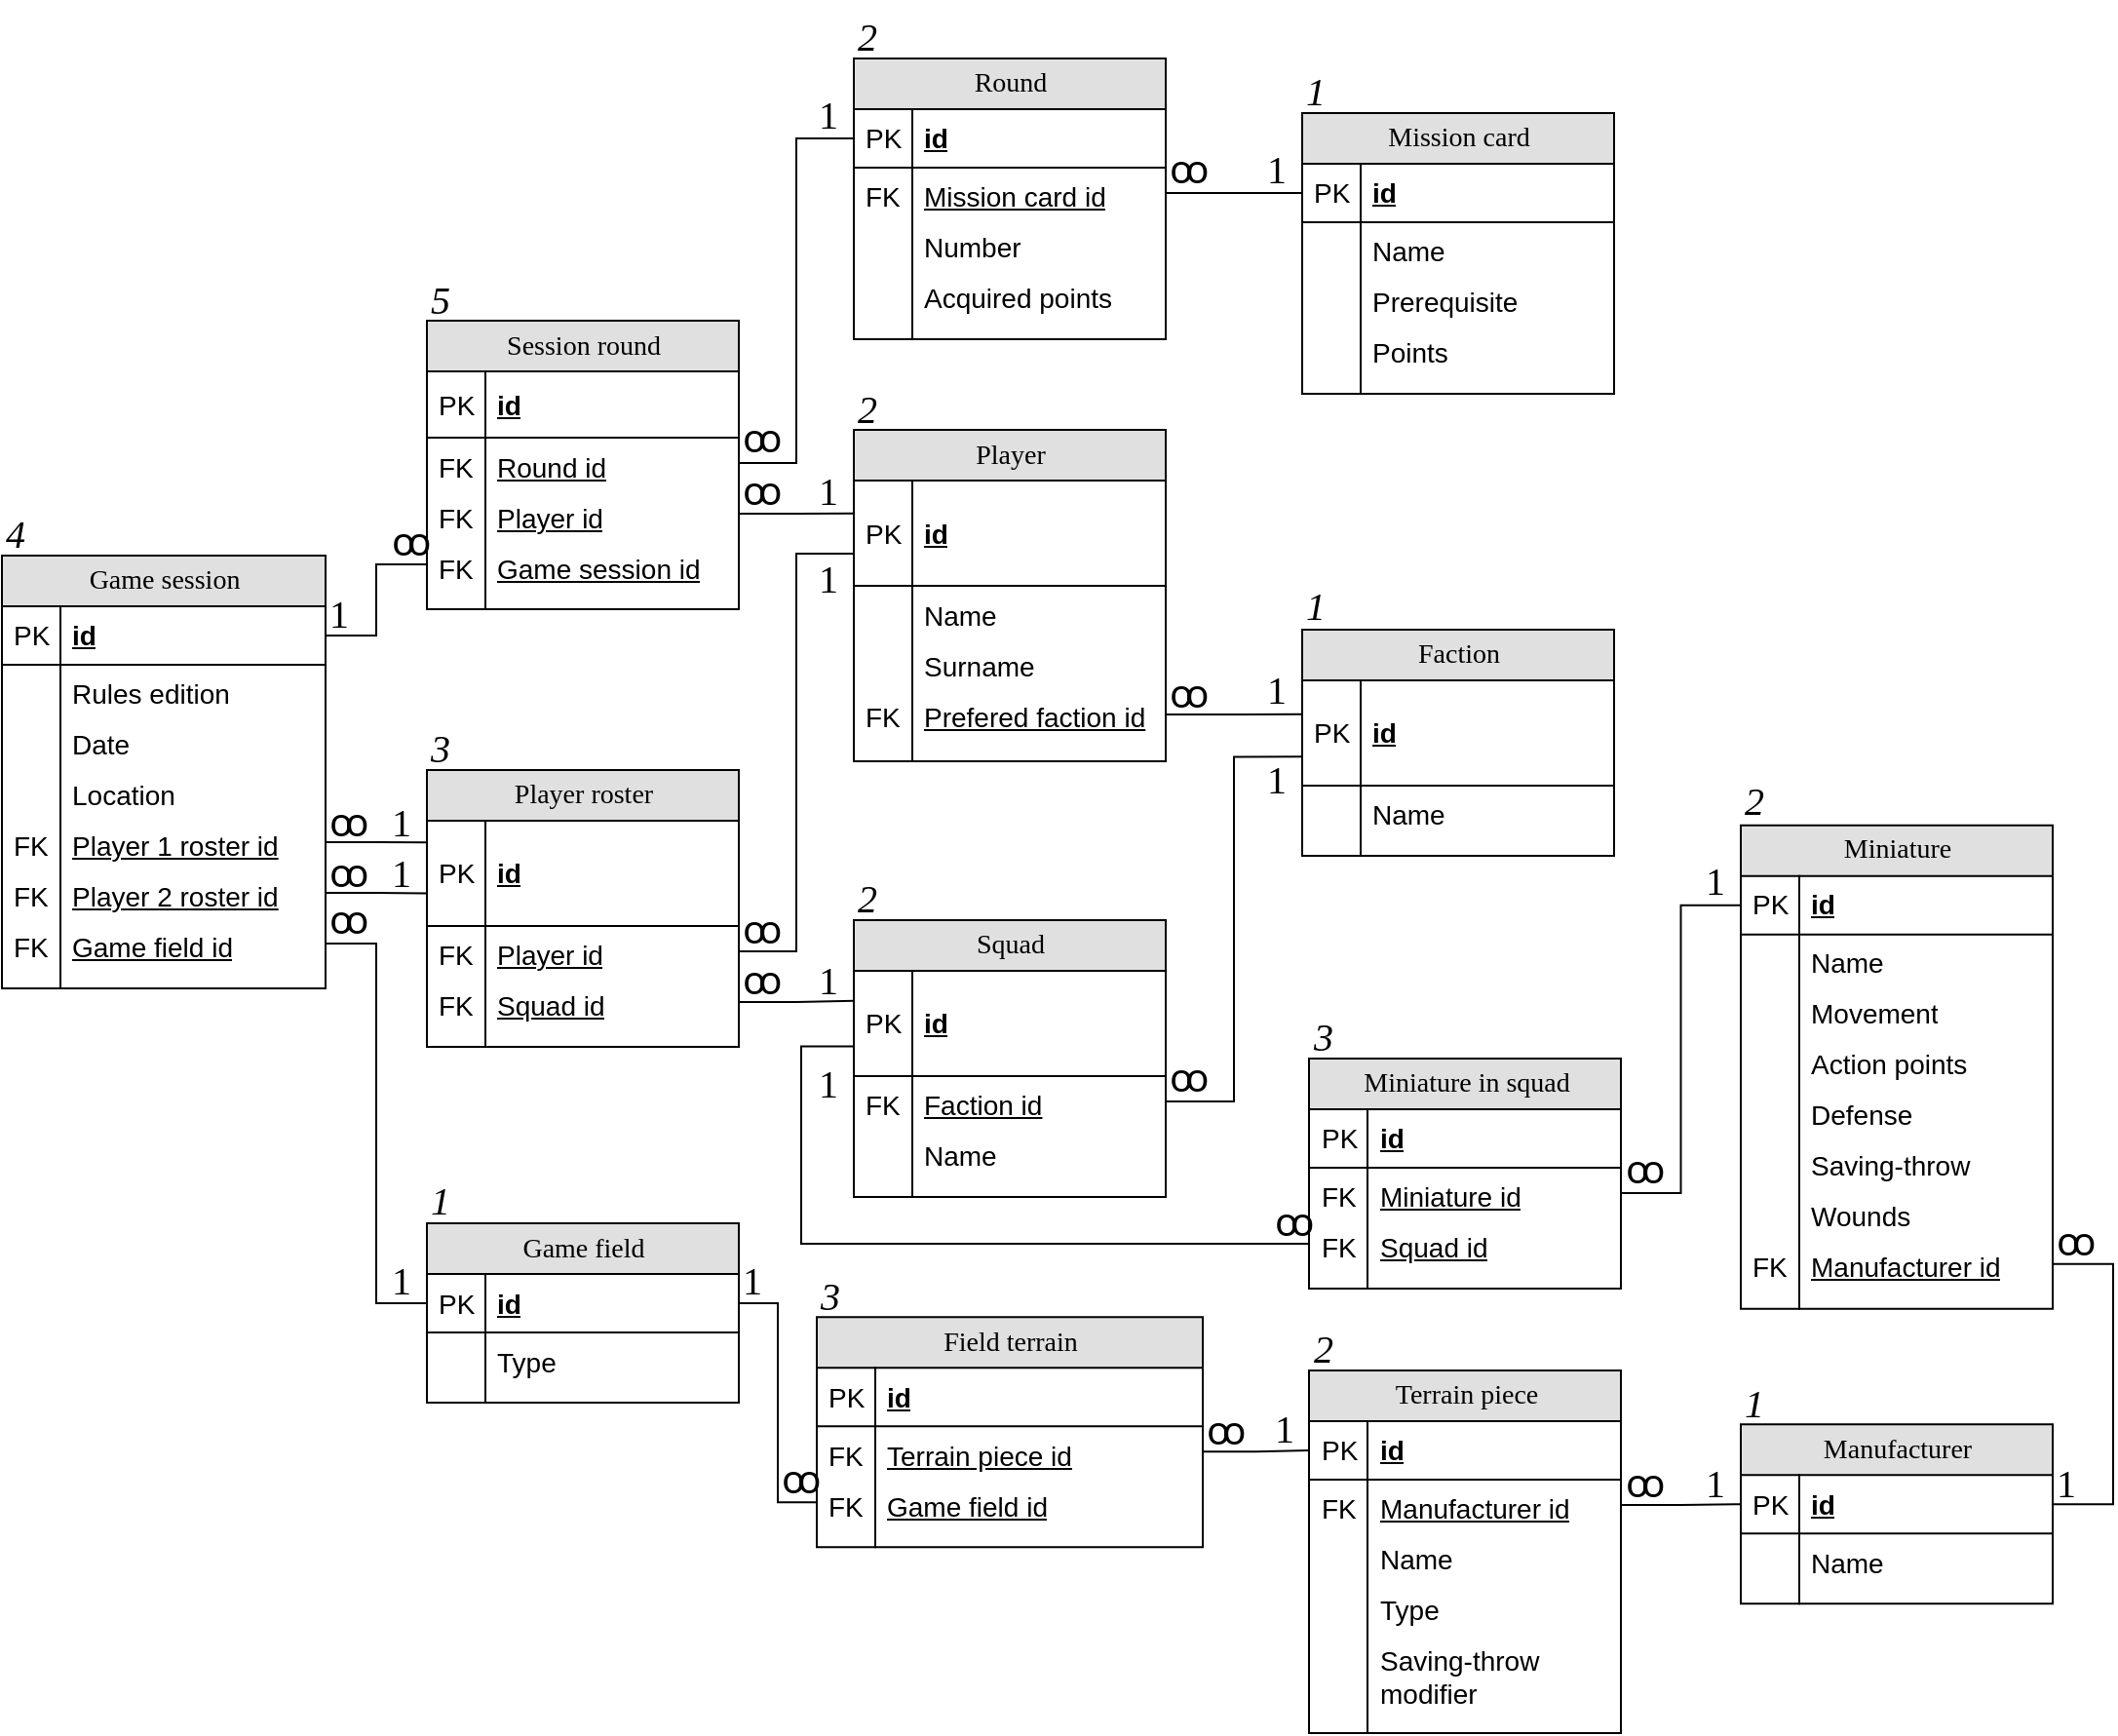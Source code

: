 <mxfile version="21.1.2" type="device">
  <diagram name="Page-1" id="e56a1550-8fbb-45ad-956c-1786394a9013">
    <mxGraphModel dx="1668" dy="-148" grid="1" gridSize="10" guides="1" tooltips="1" connect="1" arrows="1" fold="1" page="1" pageScale="1" pageWidth="1654" pageHeight="1169" background="none" math="0" shadow="0">
      <root>
        <mxCell id="0" />
        <mxCell id="1" parent="0" />
        <mxCell id="fuQdtUlrKIinCiHJQcTV-1" value="Game session" style="swimlane;html=1;fontStyle=0;childLayout=stackLayout;horizontal=1;startSize=26;fillColor=#e0e0e0;horizontalStack=0;resizeParent=1;resizeLast=0;collapsible=1;marginBottom=0;swimlaneFillColor=#ffffff;align=center;rounded=0;shadow=0;comic=0;labelBackgroundColor=none;strokeWidth=1;fontFamily=Verdana;fontSize=14;" parent="1" vertex="1">
          <mxGeometry x="287" y="1572" width="166" height="222" as="geometry" />
        </mxCell>
        <mxCell id="fuQdtUlrKIinCiHJQcTV-2" value="id" style="shape=partialRectangle;top=0;left=0;right=0;bottom=1;html=1;align=left;verticalAlign=middle;fillColor=none;spacingLeft=34;spacingRight=4;whiteSpace=wrap;overflow=hidden;rotatable=0;points=[[0,0.5],[1,0.5]];portConstraint=eastwest;dropTarget=0;fontStyle=5;fontSize=14;" parent="fuQdtUlrKIinCiHJQcTV-1" vertex="1">
          <mxGeometry y="26" width="166" height="30" as="geometry" />
        </mxCell>
        <mxCell id="fuQdtUlrKIinCiHJQcTV-3" value="PK" style="shape=partialRectangle;top=0;left=0;bottom=0;html=1;fillColor=none;align=left;verticalAlign=middle;spacingLeft=4;spacingRight=4;whiteSpace=wrap;overflow=hidden;rotatable=0;points=[];portConstraint=eastwest;part=1;fontSize=14;" parent="fuQdtUlrKIinCiHJQcTV-2" vertex="1" connectable="0">
          <mxGeometry width="30" height="30" as="geometry" />
        </mxCell>
        <mxCell id="fuQdtUlrKIinCiHJQcTV-8" value="Rules edition" style="shape=partialRectangle;top=0;left=0;right=0;bottom=0;html=1;align=left;verticalAlign=top;fillColor=none;spacingLeft=34;spacingRight=4;whiteSpace=wrap;overflow=hidden;rotatable=0;points=[[0,0.5],[1,0.5]];portConstraint=eastwest;dropTarget=0;fontSize=14;" parent="fuQdtUlrKIinCiHJQcTV-1" vertex="1">
          <mxGeometry y="56" width="166" height="26" as="geometry" />
        </mxCell>
        <mxCell id="fuQdtUlrKIinCiHJQcTV-9" value="" style="shape=partialRectangle;top=0;left=0;bottom=0;html=1;fillColor=none;align=left;verticalAlign=top;spacingLeft=4;spacingRight=4;whiteSpace=wrap;overflow=hidden;rotatable=0;points=[];portConstraint=eastwest;part=1;fontSize=14;" parent="fuQdtUlrKIinCiHJQcTV-8" vertex="1" connectable="0">
          <mxGeometry width="30" height="26" as="geometry" />
        </mxCell>
        <mxCell id="fuQdtUlrKIinCiHJQcTV-10" value="Date" style="shape=partialRectangle;top=0;left=0;right=0;bottom=0;html=1;align=left;verticalAlign=top;fillColor=none;spacingLeft=34;spacingRight=4;whiteSpace=wrap;overflow=hidden;rotatable=0;points=[[0,0.5],[1,0.5]];portConstraint=eastwest;dropTarget=0;fontSize=14;" parent="fuQdtUlrKIinCiHJQcTV-1" vertex="1">
          <mxGeometry y="82" width="166" height="26" as="geometry" />
        </mxCell>
        <mxCell id="fuQdtUlrKIinCiHJQcTV-11" value="" style="shape=partialRectangle;top=0;left=0;bottom=0;html=1;fillColor=none;align=left;verticalAlign=top;spacingLeft=4;spacingRight=4;whiteSpace=wrap;overflow=hidden;rotatable=0;points=[];portConstraint=eastwest;part=1;fontSize=14;" parent="fuQdtUlrKIinCiHJQcTV-10" vertex="1" connectable="0">
          <mxGeometry width="30" height="26" as="geometry" />
        </mxCell>
        <mxCell id="fuQdtUlrKIinCiHJQcTV-12" value="Location" style="shape=partialRectangle;top=0;left=0;right=0;bottom=0;html=1;align=left;verticalAlign=top;fillColor=none;spacingLeft=34;spacingRight=4;whiteSpace=wrap;overflow=hidden;rotatable=0;points=[[0,0.5],[1,0.5]];portConstraint=eastwest;dropTarget=0;fontSize=14;" parent="fuQdtUlrKIinCiHJQcTV-1" vertex="1">
          <mxGeometry y="108" width="166" height="26" as="geometry" />
        </mxCell>
        <mxCell id="fuQdtUlrKIinCiHJQcTV-13" value="" style="shape=partialRectangle;top=0;left=0;bottom=0;html=1;fillColor=none;align=left;verticalAlign=top;spacingLeft=4;spacingRight=4;whiteSpace=wrap;overflow=hidden;rotatable=0;points=[];portConstraint=eastwest;part=1;fontSize=14;" parent="fuQdtUlrKIinCiHJQcTV-12" vertex="1" connectable="0">
          <mxGeometry width="30" height="26" as="geometry" />
        </mxCell>
        <mxCell id="fuQdtUlrKIinCiHJQcTV-4" value="Player 1 roster id" style="shape=partialRectangle;top=0;left=0;right=0;bottom=0;html=1;align=left;verticalAlign=top;fillColor=none;spacingLeft=34;spacingRight=4;whiteSpace=wrap;overflow=hidden;rotatable=0;points=[[0,0.5],[1,0.5]];portConstraint=eastwest;dropTarget=0;fontStyle=4;fontSize=14;" parent="fuQdtUlrKIinCiHJQcTV-1" vertex="1">
          <mxGeometry y="134" width="166" height="26" as="geometry" />
        </mxCell>
        <mxCell id="fuQdtUlrKIinCiHJQcTV-5" value="FK" style="shape=partialRectangle;top=0;left=0;bottom=0;html=1;fillColor=none;align=left;verticalAlign=top;spacingLeft=4;spacingRight=4;whiteSpace=wrap;overflow=hidden;rotatable=0;points=[];portConstraint=eastwest;part=1;fontSize=14;" parent="fuQdtUlrKIinCiHJQcTV-4" vertex="1" connectable="0">
          <mxGeometry width="30" height="26" as="geometry" />
        </mxCell>
        <mxCell id="fuQdtUlrKIinCiHJQcTV-6" value="Player 2 roster id" style="shape=partialRectangle;top=0;left=0;right=0;bottom=0;html=1;align=left;verticalAlign=top;fillColor=none;spacingLeft=34;spacingRight=4;whiteSpace=wrap;overflow=hidden;rotatable=0;points=[[0,0.5],[1,0.5]];portConstraint=eastwest;dropTarget=0;fontStyle=4;fontSize=14;" parent="fuQdtUlrKIinCiHJQcTV-1" vertex="1">
          <mxGeometry y="160" width="166" height="26" as="geometry" />
        </mxCell>
        <mxCell id="fuQdtUlrKIinCiHJQcTV-7" value="FK" style="shape=partialRectangle;top=0;left=0;bottom=0;html=1;fillColor=none;align=left;verticalAlign=top;spacingLeft=4;spacingRight=4;whiteSpace=wrap;overflow=hidden;rotatable=0;points=[];portConstraint=eastwest;part=1;fontSize=14;" parent="fuQdtUlrKIinCiHJQcTV-6" vertex="1" connectable="0">
          <mxGeometry width="30" height="26" as="geometry" />
        </mxCell>
        <mxCell id="fuQdtUlrKIinCiHJQcTV-14" value="Game field id" style="shape=partialRectangle;top=0;left=0;right=0;bottom=0;html=1;align=left;verticalAlign=top;fillColor=none;spacingLeft=34;spacingRight=4;whiteSpace=wrap;overflow=hidden;rotatable=0;points=[[0,0.5],[1,0.5]];portConstraint=eastwest;dropTarget=0;fontStyle=4;fontSize=14;" parent="fuQdtUlrKIinCiHJQcTV-1" vertex="1">
          <mxGeometry y="186" width="166" height="26" as="geometry" />
        </mxCell>
        <mxCell id="fuQdtUlrKIinCiHJQcTV-15" value="FK" style="shape=partialRectangle;top=0;left=0;bottom=0;html=1;fillColor=none;align=left;verticalAlign=top;spacingLeft=4;spacingRight=4;whiteSpace=wrap;overflow=hidden;rotatable=0;points=[];portConstraint=eastwest;part=1;fontSize=14;" parent="fuQdtUlrKIinCiHJQcTV-14" vertex="1" connectable="0">
          <mxGeometry width="30" height="26" as="geometry" />
        </mxCell>
        <mxCell id="fuQdtUlrKIinCiHJQcTV-16" value="" style="shape=partialRectangle;top=0;left=0;right=0;bottom=0;html=1;align=left;verticalAlign=top;fillColor=none;spacingLeft=34;spacingRight=4;whiteSpace=wrap;overflow=hidden;rotatable=0;points=[[0,0.5],[1,0.5]];portConstraint=eastwest;dropTarget=0;fontSize=14;" parent="fuQdtUlrKIinCiHJQcTV-1" vertex="1">
          <mxGeometry y="212" width="166" height="10" as="geometry" />
        </mxCell>
        <mxCell id="fuQdtUlrKIinCiHJQcTV-17" value="" style="shape=partialRectangle;top=0;left=0;bottom=0;html=1;fillColor=none;align=left;verticalAlign=top;spacingLeft=4;spacingRight=4;whiteSpace=wrap;overflow=hidden;rotatable=0;points=[];portConstraint=eastwest;part=1;fontSize=14;" parent="fuQdtUlrKIinCiHJQcTV-16" vertex="1" connectable="0">
          <mxGeometry width="30" height="10" as="geometry" />
        </mxCell>
        <mxCell id="fuQdtUlrKIinCiHJQcTV-32" value="Player roster" style="swimlane;html=1;fontStyle=0;childLayout=stackLayout;horizontal=1;startSize=26;fillColor=#e0e0e0;horizontalStack=0;resizeParent=1;resizeLast=0;collapsible=1;marginBottom=0;swimlaneFillColor=#ffffff;align=center;rounded=0;shadow=0;comic=0;labelBackgroundColor=none;strokeWidth=1;fontFamily=Verdana;fontSize=14;" parent="1" vertex="1">
          <mxGeometry x="505" y="1682" width="160" height="142" as="geometry" />
        </mxCell>
        <mxCell id="fuQdtUlrKIinCiHJQcTV-33" value="id" style="shape=partialRectangle;top=0;left=0;right=0;bottom=1;html=1;align=left;verticalAlign=middle;fillColor=none;spacingLeft=34;spacingRight=4;whiteSpace=wrap;overflow=hidden;rotatable=0;points=[[0,0.5],[1,0.5]];portConstraint=eastwest;dropTarget=0;fontStyle=5;fontSize=14;" parent="fuQdtUlrKIinCiHJQcTV-32" vertex="1">
          <mxGeometry y="26" width="160" height="54" as="geometry" />
        </mxCell>
        <mxCell id="fuQdtUlrKIinCiHJQcTV-34" value="PK" style="shape=partialRectangle;top=0;left=0;bottom=0;html=1;fillColor=none;align=left;verticalAlign=middle;spacingLeft=4;spacingRight=4;whiteSpace=wrap;overflow=hidden;rotatable=0;points=[];portConstraint=eastwest;part=1;fontSize=14;" parent="fuQdtUlrKIinCiHJQcTV-33" vertex="1" connectable="0">
          <mxGeometry width="30" height="54" as="geometry" />
        </mxCell>
        <mxCell id="fuQdtUlrKIinCiHJQcTV-37" value="Player id" style="shape=partialRectangle;top=0;left=0;right=0;bottom=0;html=1;align=left;verticalAlign=top;fillColor=none;spacingLeft=34;spacingRight=4;whiteSpace=wrap;overflow=hidden;rotatable=0;points=[[0,0.5],[1,0.5]];portConstraint=eastwest;dropTarget=0;fontStyle=4;fontSize=14;" parent="fuQdtUlrKIinCiHJQcTV-32" vertex="1">
          <mxGeometry y="80" width="160" height="26" as="geometry" />
        </mxCell>
        <mxCell id="fuQdtUlrKIinCiHJQcTV-38" value="FK" style="shape=partialRectangle;top=0;left=0;bottom=0;html=1;fillColor=none;align=left;verticalAlign=top;spacingLeft=4;spacingRight=4;whiteSpace=wrap;overflow=hidden;rotatable=0;points=[];portConstraint=eastwest;part=1;fontSize=14;" parent="fuQdtUlrKIinCiHJQcTV-37" vertex="1" connectable="0">
          <mxGeometry width="30" height="26" as="geometry" />
        </mxCell>
        <mxCell id="fuQdtUlrKIinCiHJQcTV-39" value="Squad id" style="shape=partialRectangle;top=0;left=0;right=0;bottom=0;html=1;align=left;verticalAlign=top;fillColor=none;spacingLeft=34;spacingRight=4;whiteSpace=wrap;overflow=hidden;rotatable=0;points=[[0,0.5],[1,0.5]];portConstraint=eastwest;dropTarget=0;fontStyle=4;fontSize=14;" parent="fuQdtUlrKIinCiHJQcTV-32" vertex="1">
          <mxGeometry y="106" width="160" height="26" as="geometry" />
        </mxCell>
        <mxCell id="fuQdtUlrKIinCiHJQcTV-40" value="FK" style="shape=partialRectangle;top=0;left=0;bottom=0;html=1;fillColor=none;align=left;verticalAlign=top;spacingLeft=4;spacingRight=4;whiteSpace=wrap;overflow=hidden;rotatable=0;points=[];portConstraint=eastwest;part=1;fontSize=14;" parent="fuQdtUlrKIinCiHJQcTV-39" vertex="1" connectable="0">
          <mxGeometry width="30" height="26" as="geometry" />
        </mxCell>
        <mxCell id="fuQdtUlrKIinCiHJQcTV-41" value="" style="shape=partialRectangle;top=0;left=0;right=0;bottom=0;html=1;align=left;verticalAlign=top;fillColor=none;spacingLeft=34;spacingRight=4;whiteSpace=wrap;overflow=hidden;rotatable=0;points=[[0,0.5],[1,0.5]];portConstraint=eastwest;dropTarget=0;fontSize=14;" parent="fuQdtUlrKIinCiHJQcTV-32" vertex="1">
          <mxGeometry y="132" width="160" height="10" as="geometry" />
        </mxCell>
        <mxCell id="fuQdtUlrKIinCiHJQcTV-42" value="" style="shape=partialRectangle;top=0;left=0;bottom=0;html=1;fillColor=none;align=left;verticalAlign=top;spacingLeft=4;spacingRight=4;whiteSpace=wrap;overflow=hidden;rotatable=0;points=[];portConstraint=eastwest;part=1;fontSize=14;" parent="fuQdtUlrKIinCiHJQcTV-41" vertex="1" connectable="0">
          <mxGeometry width="30" height="10" as="geometry" />
        </mxCell>
        <mxCell id="fuQdtUlrKIinCiHJQcTV-143" value="Game field" style="swimlane;html=1;fontStyle=0;childLayout=stackLayout;horizontal=1;startSize=26;fillColor=#e0e0e0;horizontalStack=0;resizeParent=1;resizeLast=0;collapsible=1;marginBottom=0;swimlaneFillColor=#ffffff;align=center;rounded=0;shadow=0;comic=0;labelBackgroundColor=none;strokeWidth=1;fontFamily=Verdana;fontSize=14;" parent="1" vertex="1">
          <mxGeometry x="505" y="1914.5" width="160" height="92" as="geometry" />
        </mxCell>
        <mxCell id="fuQdtUlrKIinCiHJQcTV-144" value="id" style="shape=partialRectangle;top=0;left=0;right=0;bottom=1;html=1;align=left;verticalAlign=middle;fillColor=none;spacingLeft=34;spacingRight=4;whiteSpace=wrap;overflow=hidden;rotatable=0;points=[[0,0.5],[1,0.5]];portConstraint=eastwest;dropTarget=0;fontStyle=5;fontSize=14;" parent="fuQdtUlrKIinCiHJQcTV-143" vertex="1">
          <mxGeometry y="26" width="160" height="30" as="geometry" />
        </mxCell>
        <mxCell id="fuQdtUlrKIinCiHJQcTV-145" value="PK" style="shape=partialRectangle;top=0;left=0;bottom=0;html=1;fillColor=none;align=left;verticalAlign=middle;spacingLeft=4;spacingRight=4;whiteSpace=wrap;overflow=hidden;rotatable=0;points=[];portConstraint=eastwest;part=1;fontSize=14;" parent="fuQdtUlrKIinCiHJQcTV-144" vertex="1" connectable="0">
          <mxGeometry width="30" height="30" as="geometry" />
        </mxCell>
        <mxCell id="fuQdtUlrKIinCiHJQcTV-146" value="Type" style="shape=partialRectangle;top=0;left=0;right=0;bottom=0;html=1;align=left;verticalAlign=top;fillColor=none;spacingLeft=34;spacingRight=4;whiteSpace=wrap;overflow=hidden;rotatable=0;points=[[0,0.5],[1,0.5]];portConstraint=eastwest;dropTarget=0;fontStyle=0;fontSize=14;" parent="fuQdtUlrKIinCiHJQcTV-143" vertex="1">
          <mxGeometry y="56" width="160" height="26" as="geometry" />
        </mxCell>
        <mxCell id="fuQdtUlrKIinCiHJQcTV-147" value="" style="shape=partialRectangle;top=0;left=0;bottom=0;html=1;fillColor=none;align=left;verticalAlign=top;spacingLeft=4;spacingRight=4;whiteSpace=wrap;overflow=hidden;rotatable=0;points=[];portConstraint=eastwest;part=1;fontSize=14;" parent="fuQdtUlrKIinCiHJQcTV-146" vertex="1" connectable="0">
          <mxGeometry width="30" height="26" as="geometry" />
        </mxCell>
        <mxCell id="fuQdtUlrKIinCiHJQcTV-148" value="" style="shape=partialRectangle;top=0;left=0;right=0;bottom=0;html=1;align=left;verticalAlign=top;fillColor=none;spacingLeft=34;spacingRight=4;whiteSpace=wrap;overflow=hidden;rotatable=0;points=[[0,0.5],[1,0.5]];portConstraint=eastwest;dropTarget=0;fontSize=14;" parent="fuQdtUlrKIinCiHJQcTV-143" vertex="1">
          <mxGeometry y="82" width="160" height="10" as="geometry" />
        </mxCell>
        <mxCell id="fuQdtUlrKIinCiHJQcTV-149" value="" style="shape=partialRectangle;top=0;left=0;bottom=0;html=1;fillColor=none;align=left;verticalAlign=top;spacingLeft=4;spacingRight=4;whiteSpace=wrap;overflow=hidden;rotatable=0;points=[];portConstraint=eastwest;part=1;fontSize=14;" parent="fuQdtUlrKIinCiHJQcTV-148" vertex="1" connectable="0">
          <mxGeometry width="30" height="10" as="geometry" />
        </mxCell>
        <mxCell id="fuQdtUlrKIinCiHJQcTV-244" value="Player" style="swimlane;html=1;fontStyle=0;childLayout=stackLayout;horizontal=1;startSize=26;fillColor=#e0e0e0;horizontalStack=0;resizeParent=1;resizeLast=0;collapsible=1;marginBottom=0;swimlaneFillColor=#ffffff;align=center;rounded=0;shadow=0;comic=0;labelBackgroundColor=none;strokeWidth=1;fontFamily=Verdana;fontSize=14;" parent="1" vertex="1">
          <mxGeometry x="724" y="1507.5" width="160" height="170" as="geometry" />
        </mxCell>
        <mxCell id="fuQdtUlrKIinCiHJQcTV-245" value="id" style="shape=partialRectangle;top=0;left=0;right=0;bottom=1;html=1;align=left;verticalAlign=middle;fillColor=none;spacingLeft=34;spacingRight=4;whiteSpace=wrap;overflow=hidden;rotatable=0;points=[[0,0.5],[1,0.5]];portConstraint=eastwest;dropTarget=0;fontStyle=5;fontSize=14;" parent="fuQdtUlrKIinCiHJQcTV-244" vertex="1">
          <mxGeometry y="26" width="160" height="54" as="geometry" />
        </mxCell>
        <mxCell id="fuQdtUlrKIinCiHJQcTV-246" value="PK" style="shape=partialRectangle;top=0;left=0;bottom=0;html=1;fillColor=none;align=left;verticalAlign=middle;spacingLeft=4;spacingRight=4;whiteSpace=wrap;overflow=hidden;rotatable=0;points=[];portConstraint=eastwest;part=1;fontSize=14;" parent="fuQdtUlrKIinCiHJQcTV-245" vertex="1" connectable="0">
          <mxGeometry width="30" height="54" as="geometry" />
        </mxCell>
        <mxCell id="fuQdtUlrKIinCiHJQcTV-247" value="Name" style="shape=partialRectangle;top=0;left=0;right=0;bottom=0;html=1;align=left;verticalAlign=top;fillColor=none;spacingLeft=34;spacingRight=4;whiteSpace=wrap;overflow=hidden;rotatable=0;points=[[0,0.5],[1,0.5]];portConstraint=eastwest;dropTarget=0;fontSize=14;" parent="fuQdtUlrKIinCiHJQcTV-244" vertex="1">
          <mxGeometry y="80" width="160" height="26" as="geometry" />
        </mxCell>
        <mxCell id="fuQdtUlrKIinCiHJQcTV-248" value="" style="shape=partialRectangle;top=0;left=0;bottom=0;html=1;fillColor=none;align=left;verticalAlign=top;spacingLeft=4;spacingRight=4;whiteSpace=wrap;overflow=hidden;rotatable=0;points=[];portConstraint=eastwest;part=1;fontSize=14;" parent="fuQdtUlrKIinCiHJQcTV-247" vertex="1" connectable="0">
          <mxGeometry width="30" height="26" as="geometry" />
        </mxCell>
        <mxCell id="fuQdtUlrKIinCiHJQcTV-249" value="Surname" style="shape=partialRectangle;top=0;left=0;right=0;bottom=0;html=1;align=left;verticalAlign=top;fillColor=none;spacingLeft=34;spacingRight=4;whiteSpace=wrap;overflow=hidden;rotatable=0;points=[[0,0.5],[1,0.5]];portConstraint=eastwest;dropTarget=0;fontSize=14;" parent="fuQdtUlrKIinCiHJQcTV-244" vertex="1">
          <mxGeometry y="106" width="160" height="26" as="geometry" />
        </mxCell>
        <mxCell id="fuQdtUlrKIinCiHJQcTV-250" value="" style="shape=partialRectangle;top=0;left=0;bottom=0;html=1;fillColor=none;align=left;verticalAlign=top;spacingLeft=4;spacingRight=4;whiteSpace=wrap;overflow=hidden;rotatable=0;points=[];portConstraint=eastwest;part=1;fontSize=14;" parent="fuQdtUlrKIinCiHJQcTV-249" vertex="1" connectable="0">
          <mxGeometry width="30" height="26" as="geometry" />
        </mxCell>
        <mxCell id="fuQdtUlrKIinCiHJQcTV-253" value="Prefered faction id" style="shape=partialRectangle;top=0;left=0;right=0;bottom=0;html=1;align=left;verticalAlign=top;fillColor=none;spacingLeft=34;spacingRight=4;whiteSpace=wrap;overflow=hidden;rotatable=0;points=[[0,0.5],[1,0.5]];portConstraint=eastwest;dropTarget=0;fontStyle=4;fontSize=14;" parent="fuQdtUlrKIinCiHJQcTV-244" vertex="1">
          <mxGeometry y="132" width="160" height="28" as="geometry" />
        </mxCell>
        <mxCell id="fuQdtUlrKIinCiHJQcTV-254" value="FK" style="shape=partialRectangle;top=0;left=0;bottom=0;html=1;fillColor=none;align=left;verticalAlign=top;spacingLeft=4;spacingRight=4;whiteSpace=wrap;overflow=hidden;rotatable=0;points=[];portConstraint=eastwest;part=1;fontSize=14;" parent="fuQdtUlrKIinCiHJQcTV-253" vertex="1" connectable="0">
          <mxGeometry width="30" height="28" as="geometry" />
        </mxCell>
        <mxCell id="fuQdtUlrKIinCiHJQcTV-255" value="" style="shape=partialRectangle;top=0;left=0;right=0;bottom=0;html=1;align=left;verticalAlign=top;fillColor=none;spacingLeft=34;spacingRight=4;whiteSpace=wrap;overflow=hidden;rotatable=0;points=[[0,0.5],[1,0.5]];portConstraint=eastwest;dropTarget=0;fontSize=14;" parent="fuQdtUlrKIinCiHJQcTV-244" vertex="1">
          <mxGeometry y="160" width="160" height="10" as="geometry" />
        </mxCell>
        <mxCell id="fuQdtUlrKIinCiHJQcTV-256" value="" style="shape=partialRectangle;top=0;left=0;bottom=0;html=1;fillColor=none;align=left;verticalAlign=top;spacingLeft=4;spacingRight=4;whiteSpace=wrap;overflow=hidden;rotatable=0;points=[];portConstraint=eastwest;part=1;fontSize=14;" parent="fuQdtUlrKIinCiHJQcTV-255" vertex="1" connectable="0">
          <mxGeometry width="30" height="10" as="geometry" />
        </mxCell>
        <mxCell id="fuQdtUlrKIinCiHJQcTV-259" value="Session round" style="swimlane;html=1;fontStyle=0;childLayout=stackLayout;horizontal=1;startSize=26;fillColor=#e0e0e0;horizontalStack=0;resizeParent=1;resizeLast=0;collapsible=1;marginBottom=0;swimlaneFillColor=#ffffff;align=center;rounded=0;shadow=0;comic=0;labelBackgroundColor=none;strokeWidth=1;fontFamily=Verdana;fontSize=14;" parent="1" vertex="1">
          <mxGeometry x="505" y="1451.5" width="160" height="148" as="geometry" />
        </mxCell>
        <mxCell id="fuQdtUlrKIinCiHJQcTV-260" value="id" style="shape=partialRectangle;top=0;left=0;right=0;bottom=1;html=1;align=left;verticalAlign=middle;fillColor=none;spacingLeft=34;spacingRight=4;whiteSpace=wrap;overflow=hidden;rotatable=0;points=[[0,0.5],[1,0.5]];portConstraint=eastwest;dropTarget=0;fontStyle=5;fontSize=14;" parent="fuQdtUlrKIinCiHJQcTV-259" vertex="1">
          <mxGeometry y="26" width="160" height="34" as="geometry" />
        </mxCell>
        <mxCell id="fuQdtUlrKIinCiHJQcTV-261" value="PK" style="shape=partialRectangle;top=0;left=0;bottom=0;html=1;fillColor=none;align=left;verticalAlign=middle;spacingLeft=4;spacingRight=4;whiteSpace=wrap;overflow=hidden;rotatable=0;points=[];portConstraint=eastwest;part=1;fontSize=14;" parent="fuQdtUlrKIinCiHJQcTV-260" vertex="1" connectable="0">
          <mxGeometry width="30" height="34" as="geometry" />
        </mxCell>
        <mxCell id="fuQdtUlrKIinCiHJQcTV-266" value="Round id" style="shape=partialRectangle;top=0;left=0;right=0;bottom=0;html=1;align=left;verticalAlign=top;fillColor=none;spacingLeft=34;spacingRight=4;whiteSpace=wrap;overflow=hidden;rotatable=0;points=[[0,0.5],[1,0.5]];portConstraint=eastwest;dropTarget=0;fontStyle=4;fontSize=14;" parent="fuQdtUlrKIinCiHJQcTV-259" vertex="1">
          <mxGeometry y="60" width="160" height="26" as="geometry" />
        </mxCell>
        <mxCell id="fuQdtUlrKIinCiHJQcTV-267" value="FK" style="shape=partialRectangle;top=0;left=0;bottom=0;html=1;fillColor=none;align=left;verticalAlign=top;spacingLeft=4;spacingRight=4;whiteSpace=wrap;overflow=hidden;rotatable=0;points=[];portConstraint=eastwest;part=1;fontSize=14;" parent="fuQdtUlrKIinCiHJQcTV-266" vertex="1" connectable="0">
          <mxGeometry width="30" height="26" as="geometry" />
        </mxCell>
        <mxCell id="fuQdtUlrKIinCiHJQcTV-262" value="Player id" style="shape=partialRectangle;top=0;left=0;right=0;bottom=0;html=1;align=left;verticalAlign=top;fillColor=none;spacingLeft=34;spacingRight=4;whiteSpace=wrap;overflow=hidden;rotatable=0;points=[[0,0.5],[1,0.5]];portConstraint=eastwest;dropTarget=0;fontStyle=4;fontSize=14;" parent="fuQdtUlrKIinCiHJQcTV-259" vertex="1">
          <mxGeometry y="86" width="160" height="26" as="geometry" />
        </mxCell>
        <mxCell id="fuQdtUlrKIinCiHJQcTV-263" value="FK" style="shape=partialRectangle;top=0;left=0;bottom=0;html=1;fillColor=none;align=left;verticalAlign=top;spacingLeft=4;spacingRight=4;whiteSpace=wrap;overflow=hidden;rotatable=0;points=[];portConstraint=eastwest;part=1;fontSize=14;" parent="fuQdtUlrKIinCiHJQcTV-262" vertex="1" connectable="0">
          <mxGeometry width="30" height="26" as="geometry" />
        </mxCell>
        <mxCell id="fuQdtUlrKIinCiHJQcTV-264" value="Game session id" style="shape=partialRectangle;top=0;left=0;right=0;bottom=0;html=1;align=left;verticalAlign=top;fillColor=none;spacingLeft=34;spacingRight=4;whiteSpace=wrap;overflow=hidden;rotatable=0;points=[[0,0.5],[1,0.5]];portConstraint=eastwest;dropTarget=0;fontStyle=4;fontSize=14;" parent="fuQdtUlrKIinCiHJQcTV-259" vertex="1">
          <mxGeometry y="112" width="160" height="26" as="geometry" />
        </mxCell>
        <mxCell id="fuQdtUlrKIinCiHJQcTV-265" value="FK" style="shape=partialRectangle;top=0;left=0;bottom=0;html=1;fillColor=none;align=left;verticalAlign=top;spacingLeft=4;spacingRight=4;whiteSpace=wrap;overflow=hidden;rotatable=0;points=[];portConstraint=eastwest;part=1;fontSize=14;" parent="fuQdtUlrKIinCiHJQcTV-264" vertex="1" connectable="0">
          <mxGeometry width="30" height="26" as="geometry" />
        </mxCell>
        <mxCell id="fuQdtUlrKIinCiHJQcTV-268" value="" style="shape=partialRectangle;top=0;left=0;right=0;bottom=0;html=1;align=left;verticalAlign=top;fillColor=none;spacingLeft=34;spacingRight=4;whiteSpace=wrap;overflow=hidden;rotatable=0;points=[[0,0.5],[1,0.5]];portConstraint=eastwest;dropTarget=0;fontSize=14;" parent="fuQdtUlrKIinCiHJQcTV-259" vertex="1">
          <mxGeometry y="138" width="160" height="10" as="geometry" />
        </mxCell>
        <mxCell id="fuQdtUlrKIinCiHJQcTV-269" value="" style="shape=partialRectangle;top=0;left=0;bottom=0;html=1;fillColor=none;align=left;verticalAlign=top;spacingLeft=4;spacingRight=4;whiteSpace=wrap;overflow=hidden;rotatable=0;points=[];portConstraint=eastwest;part=1;fontSize=14;" parent="fuQdtUlrKIinCiHJQcTV-268" vertex="1" connectable="0">
          <mxGeometry width="30" height="10" as="geometry" />
        </mxCell>
        <mxCell id="fuQdtUlrKIinCiHJQcTV-483" value="Squad" style="swimlane;html=1;fontStyle=0;childLayout=stackLayout;horizontal=1;startSize=26;fillColor=#e0e0e0;horizontalStack=0;resizeParent=1;resizeLast=0;collapsible=1;marginBottom=0;swimlaneFillColor=#ffffff;align=center;rounded=0;shadow=0;comic=0;labelBackgroundColor=none;strokeWidth=1;fontFamily=Verdana;fontSize=14;" parent="1" vertex="1">
          <mxGeometry x="724" y="1759" width="160" height="142" as="geometry" />
        </mxCell>
        <mxCell id="fuQdtUlrKIinCiHJQcTV-484" value="id" style="shape=partialRectangle;top=0;left=0;right=0;bottom=1;html=1;align=left;verticalAlign=middle;fillColor=none;spacingLeft=34;spacingRight=4;whiteSpace=wrap;overflow=hidden;rotatable=0;points=[[0,0.5],[1,0.5]];portConstraint=eastwest;dropTarget=0;fontStyle=5;fontSize=14;" parent="fuQdtUlrKIinCiHJQcTV-483" vertex="1">
          <mxGeometry y="26" width="160" height="54" as="geometry" />
        </mxCell>
        <mxCell id="fuQdtUlrKIinCiHJQcTV-485" value="PK" style="shape=partialRectangle;top=0;left=0;bottom=0;html=1;fillColor=none;align=left;verticalAlign=middle;spacingLeft=4;spacingRight=4;whiteSpace=wrap;overflow=hidden;rotatable=0;points=[];portConstraint=eastwest;part=1;fontSize=14;" parent="fuQdtUlrKIinCiHJQcTV-484" vertex="1" connectable="0">
          <mxGeometry width="30" height="54" as="geometry" />
        </mxCell>
        <mxCell id="fuQdtUlrKIinCiHJQcTV-488" value="Faction id" style="shape=partialRectangle;top=0;left=0;right=0;bottom=0;html=1;align=left;verticalAlign=top;fillColor=none;spacingLeft=34;spacingRight=4;whiteSpace=wrap;overflow=hidden;rotatable=0;points=[[0,0.5],[1,0.5]];portConstraint=eastwest;dropTarget=0;fontStyle=4;fontSize=14;" parent="fuQdtUlrKIinCiHJQcTV-483" vertex="1">
          <mxGeometry y="80" width="160" height="26" as="geometry" />
        </mxCell>
        <mxCell id="fuQdtUlrKIinCiHJQcTV-489" value="FK" style="shape=partialRectangle;top=0;left=0;bottom=0;html=1;fillColor=none;align=left;verticalAlign=top;spacingLeft=4;spacingRight=4;whiteSpace=wrap;overflow=hidden;rotatable=0;points=[];portConstraint=eastwest;part=1;fontSize=14;" parent="fuQdtUlrKIinCiHJQcTV-488" vertex="1" connectable="0">
          <mxGeometry width="30" height="26" as="geometry" />
        </mxCell>
        <mxCell id="fuQdtUlrKIinCiHJQcTV-486" value="Name" style="shape=partialRectangle;top=0;left=0;right=0;bottom=0;html=1;align=left;verticalAlign=top;fillColor=none;spacingLeft=34;spacingRight=4;whiteSpace=wrap;overflow=hidden;rotatable=0;points=[[0,0.5],[1,0.5]];portConstraint=eastwest;dropTarget=0;fontStyle=0;fontSize=14;" parent="fuQdtUlrKIinCiHJQcTV-483" vertex="1">
          <mxGeometry y="106" width="160" height="26" as="geometry" />
        </mxCell>
        <mxCell id="fuQdtUlrKIinCiHJQcTV-487" value="" style="shape=partialRectangle;top=0;left=0;bottom=0;html=1;fillColor=none;align=left;verticalAlign=top;spacingLeft=4;spacingRight=4;whiteSpace=wrap;overflow=hidden;rotatable=0;points=[];portConstraint=eastwest;part=1;fontSize=14;" parent="fuQdtUlrKIinCiHJQcTV-486" vertex="1" connectable="0">
          <mxGeometry width="30" height="26" as="geometry" />
        </mxCell>
        <mxCell id="fuQdtUlrKIinCiHJQcTV-490" value="" style="shape=partialRectangle;top=0;left=0;right=0;bottom=0;html=1;align=left;verticalAlign=top;fillColor=none;spacingLeft=34;spacingRight=4;whiteSpace=wrap;overflow=hidden;rotatable=0;points=[[0,0.5],[1,0.5]];portConstraint=eastwest;dropTarget=0;fontSize=14;" parent="fuQdtUlrKIinCiHJQcTV-483" vertex="1">
          <mxGeometry y="132" width="160" height="10" as="geometry" />
        </mxCell>
        <mxCell id="fuQdtUlrKIinCiHJQcTV-491" value="" style="shape=partialRectangle;top=0;left=0;bottom=0;html=1;fillColor=none;align=left;verticalAlign=top;spacingLeft=4;spacingRight=4;whiteSpace=wrap;overflow=hidden;rotatable=0;points=[];portConstraint=eastwest;part=1;fontSize=14;" parent="fuQdtUlrKIinCiHJQcTV-490" vertex="1" connectable="0">
          <mxGeometry width="30" height="10" as="geometry" />
        </mxCell>
        <mxCell id="fuQdtUlrKIinCiHJQcTV-493" style="edgeStyle=orthogonalEdgeStyle;rounded=0;orthogonalLoop=1;jettySize=auto;html=1;exitX=1;exitY=0.5;exitDx=0;exitDy=0;entryX=0;entryY=0.5;entryDx=0;entryDy=0;endArrow=none;endFill=0;" parent="1" source="fuQdtUlrKIinCiHJQcTV-2" target="fuQdtUlrKIinCiHJQcTV-264" edge="1">
          <mxGeometry relative="1" as="geometry" />
        </mxCell>
        <mxCell id="fuQdtUlrKIinCiHJQcTV-498" style="edgeStyle=orthogonalEdgeStyle;rounded=0;orthogonalLoop=1;jettySize=auto;html=1;exitX=1;exitY=0.5;exitDx=0;exitDy=0;entryX=0;entryY=0.206;entryDx=0;entryDy=0;entryPerimeter=0;endArrow=none;endFill=0;" parent="1" source="fuQdtUlrKIinCiHJQcTV-4" target="fuQdtUlrKIinCiHJQcTV-33" edge="1">
          <mxGeometry relative="1" as="geometry" />
        </mxCell>
        <mxCell id="fuQdtUlrKIinCiHJQcTV-499" style="edgeStyle=orthogonalEdgeStyle;rounded=0;orthogonalLoop=1;jettySize=auto;html=1;exitX=1;exitY=0.5;exitDx=0;exitDy=0;entryX=0;entryY=0.689;entryDx=0;entryDy=0;entryPerimeter=0;endArrow=none;endFill=0;" parent="1" source="fuQdtUlrKIinCiHJQcTV-6" target="fuQdtUlrKIinCiHJQcTV-33" edge="1">
          <mxGeometry relative="1" as="geometry" />
        </mxCell>
        <mxCell id="fuQdtUlrKIinCiHJQcTV-504" value="Miniature in squad" style="swimlane;html=1;fontStyle=0;childLayout=stackLayout;horizontal=1;startSize=26;fillColor=#e0e0e0;horizontalStack=0;resizeParent=1;resizeLast=0;collapsible=1;marginBottom=0;swimlaneFillColor=#ffffff;align=center;rounded=0;shadow=0;comic=0;labelBackgroundColor=none;strokeWidth=1;fontFamily=Verdana;fontSize=14;" parent="1" vertex="1">
          <mxGeometry x="957.5" y="1830" width="160" height="118" as="geometry" />
        </mxCell>
        <mxCell id="fuQdtUlrKIinCiHJQcTV-505" value="id" style="shape=partialRectangle;top=0;left=0;right=0;bottom=1;html=1;align=left;verticalAlign=middle;fillColor=none;spacingLeft=34;spacingRight=4;whiteSpace=wrap;overflow=hidden;rotatable=0;points=[[0,0.5],[1,0.5]];portConstraint=eastwest;dropTarget=0;fontStyle=5;fontSize=14;" parent="fuQdtUlrKIinCiHJQcTV-504" vertex="1">
          <mxGeometry y="26" width="160" height="30" as="geometry" />
        </mxCell>
        <mxCell id="fuQdtUlrKIinCiHJQcTV-506" value="PK" style="shape=partialRectangle;top=0;left=0;bottom=0;html=1;fillColor=none;align=left;verticalAlign=middle;spacingLeft=4;spacingRight=4;whiteSpace=wrap;overflow=hidden;rotatable=0;points=[];portConstraint=eastwest;part=1;fontSize=14;" parent="fuQdtUlrKIinCiHJQcTV-505" vertex="1" connectable="0">
          <mxGeometry width="30" height="30" as="geometry" />
        </mxCell>
        <mxCell id="fuQdtUlrKIinCiHJQcTV-509" value="Miniature id" style="shape=partialRectangle;top=0;left=0;right=0;bottom=0;html=1;align=left;verticalAlign=top;fillColor=none;spacingLeft=34;spacingRight=4;whiteSpace=wrap;overflow=hidden;rotatable=0;points=[[0,0.5],[1,0.5]];portConstraint=eastwest;dropTarget=0;fontStyle=4;fontSize=14;" parent="fuQdtUlrKIinCiHJQcTV-504" vertex="1">
          <mxGeometry y="56" width="160" height="26" as="geometry" />
        </mxCell>
        <mxCell id="fuQdtUlrKIinCiHJQcTV-510" value="FK" style="shape=partialRectangle;top=0;left=0;bottom=0;html=1;fillColor=none;align=left;verticalAlign=top;spacingLeft=4;spacingRight=4;whiteSpace=wrap;overflow=hidden;rotatable=0;points=[];portConstraint=eastwest;part=1;fontSize=14;" parent="fuQdtUlrKIinCiHJQcTV-509" vertex="1" connectable="0">
          <mxGeometry width="30" height="26" as="geometry" />
        </mxCell>
        <mxCell id="fuQdtUlrKIinCiHJQcTV-507" value="Squad id" style="shape=partialRectangle;top=0;left=0;right=0;bottom=0;html=1;align=left;verticalAlign=top;fillColor=none;spacingLeft=34;spacingRight=4;whiteSpace=wrap;overflow=hidden;rotatable=0;points=[[0,0.5],[1,0.5]];portConstraint=eastwest;dropTarget=0;fontStyle=4;fontSize=14;" parent="fuQdtUlrKIinCiHJQcTV-504" vertex="1">
          <mxGeometry y="82" width="160" height="26" as="geometry" />
        </mxCell>
        <mxCell id="fuQdtUlrKIinCiHJQcTV-508" value="FK" style="shape=partialRectangle;top=0;left=0;bottom=0;html=1;fillColor=none;align=left;verticalAlign=top;spacingLeft=4;spacingRight=4;whiteSpace=wrap;overflow=hidden;rotatable=0;points=[];portConstraint=eastwest;part=1;fontSize=14;" parent="fuQdtUlrKIinCiHJQcTV-507" vertex="1" connectable="0">
          <mxGeometry width="30" height="26" as="geometry" />
        </mxCell>
        <mxCell id="fuQdtUlrKIinCiHJQcTV-511" value="" style="shape=partialRectangle;top=0;left=0;right=0;bottom=0;html=1;align=left;verticalAlign=top;fillColor=none;spacingLeft=34;spacingRight=4;whiteSpace=wrap;overflow=hidden;rotatable=0;points=[[0,0.5],[1,0.5]];portConstraint=eastwest;dropTarget=0;fontSize=14;" parent="fuQdtUlrKIinCiHJQcTV-504" vertex="1">
          <mxGeometry y="108" width="160" height="10" as="geometry" />
        </mxCell>
        <mxCell id="fuQdtUlrKIinCiHJQcTV-512" value="" style="shape=partialRectangle;top=0;left=0;bottom=0;html=1;fillColor=none;align=left;verticalAlign=top;spacingLeft=4;spacingRight=4;whiteSpace=wrap;overflow=hidden;rotatable=0;points=[];portConstraint=eastwest;part=1;fontSize=14;" parent="fuQdtUlrKIinCiHJQcTV-511" vertex="1" connectable="0">
          <mxGeometry width="30" height="10" as="geometry" />
        </mxCell>
        <mxCell id="fuQdtUlrKIinCiHJQcTV-513" style="edgeStyle=orthogonalEdgeStyle;rounded=0;orthogonalLoop=1;jettySize=auto;html=1;exitX=1;exitY=0.5;exitDx=0;exitDy=0;entryX=0.002;entryY=0.285;entryDx=0;entryDy=0;entryPerimeter=0;endArrow=none;endFill=0;" parent="1" source="fuQdtUlrKIinCiHJQcTV-39" target="fuQdtUlrKIinCiHJQcTV-484" edge="1">
          <mxGeometry relative="1" as="geometry" />
        </mxCell>
        <mxCell id="fuQdtUlrKIinCiHJQcTV-514" value="Faction" style="swimlane;html=1;fontStyle=0;childLayout=stackLayout;horizontal=1;startSize=26;fillColor=#e0e0e0;horizontalStack=0;resizeParent=1;resizeLast=0;collapsible=1;marginBottom=0;swimlaneFillColor=#ffffff;align=center;rounded=0;shadow=0;comic=0;labelBackgroundColor=none;strokeWidth=1;fontFamily=Verdana;fontSize=14;" parent="1" vertex="1">
          <mxGeometry x="954" y="1610" width="160" height="116" as="geometry" />
        </mxCell>
        <mxCell id="fuQdtUlrKIinCiHJQcTV-515" value="id" style="shape=partialRectangle;top=0;left=0;right=0;bottom=1;html=1;align=left;verticalAlign=middle;fillColor=none;spacingLeft=34;spacingRight=4;whiteSpace=wrap;overflow=hidden;rotatable=0;points=[[0,0.5],[1,0.5]];portConstraint=eastwest;dropTarget=0;fontStyle=5;fontSize=14;" parent="fuQdtUlrKIinCiHJQcTV-514" vertex="1">
          <mxGeometry y="26" width="160" height="54" as="geometry" />
        </mxCell>
        <mxCell id="fuQdtUlrKIinCiHJQcTV-516" value="PK" style="shape=partialRectangle;top=0;left=0;bottom=0;html=1;fillColor=none;align=left;verticalAlign=middle;spacingLeft=4;spacingRight=4;whiteSpace=wrap;overflow=hidden;rotatable=0;points=[];portConstraint=eastwest;part=1;fontSize=14;" parent="fuQdtUlrKIinCiHJQcTV-515" vertex="1" connectable="0">
          <mxGeometry width="30" height="54" as="geometry" />
        </mxCell>
        <mxCell id="fuQdtUlrKIinCiHJQcTV-517" value="Name" style="shape=partialRectangle;top=0;left=0;right=0;bottom=0;html=1;align=left;verticalAlign=top;fillColor=none;spacingLeft=34;spacingRight=4;whiteSpace=wrap;overflow=hidden;rotatable=0;points=[[0,0.5],[1,0.5]];portConstraint=eastwest;dropTarget=0;fontStyle=0;fontSize=14;" parent="fuQdtUlrKIinCiHJQcTV-514" vertex="1">
          <mxGeometry y="80" width="160" height="26" as="geometry" />
        </mxCell>
        <mxCell id="fuQdtUlrKIinCiHJQcTV-518" value="" style="shape=partialRectangle;top=0;left=0;bottom=0;html=1;fillColor=none;align=left;verticalAlign=top;spacingLeft=4;spacingRight=4;whiteSpace=wrap;overflow=hidden;rotatable=0;points=[];portConstraint=eastwest;part=1;fontSize=14;" parent="fuQdtUlrKIinCiHJQcTV-517" vertex="1" connectable="0">
          <mxGeometry width="30" height="26" as="geometry" />
        </mxCell>
        <mxCell id="fuQdtUlrKIinCiHJQcTV-519" value="" style="shape=partialRectangle;top=0;left=0;right=0;bottom=0;html=1;align=left;verticalAlign=top;fillColor=none;spacingLeft=34;spacingRight=4;whiteSpace=wrap;overflow=hidden;rotatable=0;points=[[0,0.5],[1,0.5]];portConstraint=eastwest;dropTarget=0;fontSize=14;" parent="fuQdtUlrKIinCiHJQcTV-514" vertex="1">
          <mxGeometry y="106" width="160" height="10" as="geometry" />
        </mxCell>
        <mxCell id="fuQdtUlrKIinCiHJQcTV-520" value="" style="shape=partialRectangle;top=0;left=0;bottom=0;html=1;fillColor=none;align=left;verticalAlign=top;spacingLeft=4;spacingRight=4;whiteSpace=wrap;overflow=hidden;rotatable=0;points=[];portConstraint=eastwest;part=1;fontSize=14;" parent="fuQdtUlrKIinCiHJQcTV-519" vertex="1" connectable="0">
          <mxGeometry width="30" height="10" as="geometry" />
        </mxCell>
        <mxCell id="fuQdtUlrKIinCiHJQcTV-521" style="edgeStyle=orthogonalEdgeStyle;rounded=0;orthogonalLoop=1;jettySize=auto;html=1;exitX=1;exitY=0.5;exitDx=0;exitDy=0;entryX=0;entryY=0.725;entryDx=0;entryDy=0;entryPerimeter=0;endArrow=none;endFill=0;" parent="1" source="fuQdtUlrKIinCiHJQcTV-488" target="fuQdtUlrKIinCiHJQcTV-515" edge="1">
          <mxGeometry relative="1" as="geometry" />
        </mxCell>
        <mxCell id="fuQdtUlrKIinCiHJQcTV-522" style="edgeStyle=orthogonalEdgeStyle;rounded=0;orthogonalLoop=1;jettySize=auto;html=1;exitX=1;exitY=0.5;exitDx=0;exitDy=0;entryX=0;entryY=0.321;entryDx=0;entryDy=0;entryPerimeter=0;endArrow=none;endFill=0;" parent="1" source="fuQdtUlrKIinCiHJQcTV-253" target="fuQdtUlrKIinCiHJQcTV-515" edge="1">
          <mxGeometry relative="1" as="geometry" />
        </mxCell>
        <mxCell id="fuQdtUlrKIinCiHJQcTV-523" value="Round" style="swimlane;html=1;fontStyle=0;childLayout=stackLayout;horizontal=1;startSize=26;fillColor=#e0e0e0;horizontalStack=0;resizeParent=1;resizeLast=0;collapsible=1;marginBottom=0;swimlaneFillColor=#ffffff;align=center;rounded=0;shadow=0;comic=0;labelBackgroundColor=none;strokeWidth=1;fontFamily=Verdana;fontSize=14;" parent="1" vertex="1">
          <mxGeometry x="724" y="1317" width="160" height="144" as="geometry" />
        </mxCell>
        <mxCell id="fuQdtUlrKIinCiHJQcTV-524" value="id" style="shape=partialRectangle;top=0;left=0;right=0;bottom=1;html=1;align=left;verticalAlign=middle;fillColor=none;spacingLeft=34;spacingRight=4;whiteSpace=wrap;overflow=hidden;rotatable=0;points=[[0,0.5],[1,0.5]];portConstraint=eastwest;dropTarget=0;fontStyle=5;fontSize=14;" parent="fuQdtUlrKIinCiHJQcTV-523" vertex="1">
          <mxGeometry y="26" width="160" height="30" as="geometry" />
        </mxCell>
        <mxCell id="fuQdtUlrKIinCiHJQcTV-525" value="PK" style="shape=partialRectangle;top=0;left=0;bottom=0;html=1;fillColor=none;align=left;verticalAlign=middle;spacingLeft=4;spacingRight=4;whiteSpace=wrap;overflow=hidden;rotatable=0;points=[];portConstraint=eastwest;part=1;fontSize=14;" parent="fuQdtUlrKIinCiHJQcTV-524" vertex="1" connectable="0">
          <mxGeometry width="30" height="30" as="geometry" />
        </mxCell>
        <mxCell id="fuQdtUlrKIinCiHJQcTV-526" value="Mission card id" style="shape=partialRectangle;top=0;left=0;right=0;bottom=0;html=1;align=left;verticalAlign=top;fillColor=none;spacingLeft=34;spacingRight=4;whiteSpace=wrap;overflow=hidden;rotatable=0;points=[[0,0.5],[1,0.5]];portConstraint=eastwest;dropTarget=0;fontStyle=4;fontSize=14;" parent="fuQdtUlrKIinCiHJQcTV-523" vertex="1">
          <mxGeometry y="56" width="160" height="26" as="geometry" />
        </mxCell>
        <mxCell id="fuQdtUlrKIinCiHJQcTV-527" value="FK" style="shape=partialRectangle;top=0;left=0;bottom=0;html=1;fillColor=none;align=left;verticalAlign=top;spacingLeft=4;spacingRight=4;whiteSpace=wrap;overflow=hidden;rotatable=0;points=[];portConstraint=eastwest;part=1;fontSize=14;" parent="fuQdtUlrKIinCiHJQcTV-526" vertex="1" connectable="0">
          <mxGeometry width="30" height="26" as="geometry" />
        </mxCell>
        <mxCell id="fuQdtUlrKIinCiHJQcTV-528" value="Number" style="shape=partialRectangle;top=0;left=0;right=0;bottom=0;html=1;align=left;verticalAlign=top;fillColor=none;spacingLeft=34;spacingRight=4;whiteSpace=wrap;overflow=hidden;rotatable=0;points=[[0,0.5],[1,0.5]];portConstraint=eastwest;dropTarget=0;fontStyle=0;fontSize=14;" parent="fuQdtUlrKIinCiHJQcTV-523" vertex="1">
          <mxGeometry y="82" width="160" height="26" as="geometry" />
        </mxCell>
        <mxCell id="fuQdtUlrKIinCiHJQcTV-529" value="" style="shape=partialRectangle;top=0;left=0;bottom=0;html=1;fillColor=none;align=left;verticalAlign=top;spacingLeft=4;spacingRight=4;whiteSpace=wrap;overflow=hidden;rotatable=0;points=[];portConstraint=eastwest;part=1;fontSize=14;" parent="fuQdtUlrKIinCiHJQcTV-528" vertex="1" connectable="0">
          <mxGeometry width="30" height="26" as="geometry" />
        </mxCell>
        <mxCell id="fuQdtUlrKIinCiHJQcTV-530" value="Acquired points" style="shape=partialRectangle;top=0;left=0;right=0;bottom=0;html=1;align=left;verticalAlign=top;fillColor=none;spacingLeft=34;spacingRight=4;whiteSpace=wrap;overflow=hidden;rotatable=0;points=[[0,0.5],[1,0.5]];portConstraint=eastwest;dropTarget=0;fontStyle=0;fontSize=14;" parent="fuQdtUlrKIinCiHJQcTV-523" vertex="1">
          <mxGeometry y="108" width="160" height="26" as="geometry" />
        </mxCell>
        <mxCell id="fuQdtUlrKIinCiHJQcTV-531" value="" style="shape=partialRectangle;top=0;left=0;bottom=0;html=1;fillColor=none;align=left;verticalAlign=top;spacingLeft=4;spacingRight=4;whiteSpace=wrap;overflow=hidden;rotatable=0;points=[];portConstraint=eastwest;part=1;fontSize=14;" parent="fuQdtUlrKIinCiHJQcTV-530" vertex="1" connectable="0">
          <mxGeometry width="30" height="26" as="geometry" />
        </mxCell>
        <mxCell id="fuQdtUlrKIinCiHJQcTV-532" value="" style="shape=partialRectangle;top=0;left=0;right=0;bottom=0;html=1;align=left;verticalAlign=top;fillColor=none;spacingLeft=34;spacingRight=4;whiteSpace=wrap;overflow=hidden;rotatable=0;points=[[0,0.5],[1,0.5]];portConstraint=eastwest;dropTarget=0;fontSize=14;" parent="fuQdtUlrKIinCiHJQcTV-523" vertex="1">
          <mxGeometry y="134" width="160" height="10" as="geometry" />
        </mxCell>
        <mxCell id="fuQdtUlrKIinCiHJQcTV-533" value="" style="shape=partialRectangle;top=0;left=0;bottom=0;html=1;fillColor=none;align=left;verticalAlign=top;spacingLeft=4;spacingRight=4;whiteSpace=wrap;overflow=hidden;rotatable=0;points=[];portConstraint=eastwest;part=1;fontSize=14;" parent="fuQdtUlrKIinCiHJQcTV-532" vertex="1" connectable="0">
          <mxGeometry width="30" height="10" as="geometry" />
        </mxCell>
        <mxCell id="fuQdtUlrKIinCiHJQcTV-534" value="Mission card" style="swimlane;html=1;fontStyle=0;childLayout=stackLayout;horizontal=1;startSize=26;fillColor=#e0e0e0;horizontalStack=0;resizeParent=1;resizeLast=0;collapsible=1;marginBottom=0;swimlaneFillColor=#ffffff;align=center;rounded=0;shadow=0;comic=0;labelBackgroundColor=none;strokeWidth=1;fontFamily=Verdana;fontSize=14;" parent="1" vertex="1">
          <mxGeometry x="954" y="1345" width="160" height="144" as="geometry" />
        </mxCell>
        <mxCell id="fuQdtUlrKIinCiHJQcTV-535" value="id" style="shape=partialRectangle;top=0;left=0;right=0;bottom=1;html=1;align=left;verticalAlign=middle;fillColor=none;spacingLeft=34;spacingRight=4;whiteSpace=wrap;overflow=hidden;rotatable=0;points=[[0,0.5],[1,0.5]];portConstraint=eastwest;dropTarget=0;fontStyle=5;fontSize=14;" parent="fuQdtUlrKIinCiHJQcTV-534" vertex="1">
          <mxGeometry y="26" width="160" height="30" as="geometry" />
        </mxCell>
        <mxCell id="fuQdtUlrKIinCiHJQcTV-536" value="PK" style="shape=partialRectangle;top=0;left=0;bottom=0;html=1;fillColor=none;align=left;verticalAlign=middle;spacingLeft=4;spacingRight=4;whiteSpace=wrap;overflow=hidden;rotatable=0;points=[];portConstraint=eastwest;part=1;fontSize=14;" parent="fuQdtUlrKIinCiHJQcTV-535" vertex="1" connectable="0">
          <mxGeometry width="30" height="30" as="geometry" />
        </mxCell>
        <mxCell id="fuQdtUlrKIinCiHJQcTV-537" value="Name" style="shape=partialRectangle;top=0;left=0;right=0;bottom=0;html=1;align=left;verticalAlign=top;fillColor=none;spacingLeft=34;spacingRight=4;whiteSpace=wrap;overflow=hidden;rotatable=0;points=[[0,0.5],[1,0.5]];portConstraint=eastwest;dropTarget=0;fontStyle=0;fontSize=14;" parent="fuQdtUlrKIinCiHJQcTV-534" vertex="1">
          <mxGeometry y="56" width="160" height="26" as="geometry" />
        </mxCell>
        <mxCell id="fuQdtUlrKIinCiHJQcTV-538" value="" style="shape=partialRectangle;top=0;left=0;bottom=0;html=1;fillColor=none;align=left;verticalAlign=top;spacingLeft=4;spacingRight=4;whiteSpace=wrap;overflow=hidden;rotatable=0;points=[];portConstraint=eastwest;part=1;fontSize=14;" parent="fuQdtUlrKIinCiHJQcTV-537" vertex="1" connectable="0">
          <mxGeometry width="30" height="26" as="geometry" />
        </mxCell>
        <mxCell id="fuQdtUlrKIinCiHJQcTV-539" value="Prerequisite" style="shape=partialRectangle;top=0;left=0;right=0;bottom=0;html=1;align=left;verticalAlign=top;fillColor=none;spacingLeft=34;spacingRight=4;whiteSpace=wrap;overflow=hidden;rotatable=0;points=[[0,0.5],[1,0.5]];portConstraint=eastwest;dropTarget=0;fontStyle=0;fontSize=14;" parent="fuQdtUlrKIinCiHJQcTV-534" vertex="1">
          <mxGeometry y="82" width="160" height="26" as="geometry" />
        </mxCell>
        <mxCell id="fuQdtUlrKIinCiHJQcTV-540" value="" style="shape=partialRectangle;top=0;left=0;bottom=0;html=1;fillColor=none;align=left;verticalAlign=top;spacingLeft=4;spacingRight=4;whiteSpace=wrap;overflow=hidden;rotatable=0;points=[];portConstraint=eastwest;part=1;fontSize=14;" parent="fuQdtUlrKIinCiHJQcTV-539" vertex="1" connectable="0">
          <mxGeometry width="30" height="26" as="geometry" />
        </mxCell>
        <mxCell id="fuQdtUlrKIinCiHJQcTV-541" value="Points" style="shape=partialRectangle;top=0;left=0;right=0;bottom=0;html=1;align=left;verticalAlign=top;fillColor=none;spacingLeft=34;spacingRight=4;whiteSpace=wrap;overflow=hidden;rotatable=0;points=[[0,0.5],[1,0.5]];portConstraint=eastwest;dropTarget=0;fontStyle=0;fontSize=14;" parent="fuQdtUlrKIinCiHJQcTV-534" vertex="1">
          <mxGeometry y="108" width="160" height="26" as="geometry" />
        </mxCell>
        <mxCell id="fuQdtUlrKIinCiHJQcTV-542" value="" style="shape=partialRectangle;top=0;left=0;bottom=0;html=1;fillColor=none;align=left;verticalAlign=top;spacingLeft=4;spacingRight=4;whiteSpace=wrap;overflow=hidden;rotatable=0;points=[];portConstraint=eastwest;part=1;fontSize=14;" parent="fuQdtUlrKIinCiHJQcTV-541" vertex="1" connectable="0">
          <mxGeometry width="30" height="26" as="geometry" />
        </mxCell>
        <mxCell id="fuQdtUlrKIinCiHJQcTV-543" value="" style="shape=partialRectangle;top=0;left=0;right=0;bottom=0;html=1;align=left;verticalAlign=top;fillColor=none;spacingLeft=34;spacingRight=4;whiteSpace=wrap;overflow=hidden;rotatable=0;points=[[0,0.5],[1,0.5]];portConstraint=eastwest;dropTarget=0;fontSize=14;" parent="fuQdtUlrKIinCiHJQcTV-534" vertex="1">
          <mxGeometry y="134" width="160" height="10" as="geometry" />
        </mxCell>
        <mxCell id="fuQdtUlrKIinCiHJQcTV-544" value="" style="shape=partialRectangle;top=0;left=0;bottom=0;html=1;fillColor=none;align=left;verticalAlign=top;spacingLeft=4;spacingRight=4;whiteSpace=wrap;overflow=hidden;rotatable=0;points=[];portConstraint=eastwest;part=1;fontSize=14;" parent="fuQdtUlrKIinCiHJQcTV-543" vertex="1" connectable="0">
          <mxGeometry width="30" height="10" as="geometry" />
        </mxCell>
        <mxCell id="fuQdtUlrKIinCiHJQcTV-545" value="Miniature" style="swimlane;html=1;fontStyle=0;childLayout=stackLayout;horizontal=1;startSize=26;fillColor=#e0e0e0;horizontalStack=0;resizeParent=1;resizeLast=0;collapsible=1;marginBottom=0;swimlaneFillColor=#ffffff;align=center;rounded=0;shadow=0;comic=0;labelBackgroundColor=none;strokeWidth=1;fontFamily=Verdana;fontSize=14;" parent="1" vertex="1">
          <mxGeometry x="1179" y="1710.38" width="160" height="248" as="geometry" />
        </mxCell>
        <mxCell id="fuQdtUlrKIinCiHJQcTV-546" value="id" style="shape=partialRectangle;top=0;left=0;right=0;bottom=1;html=1;align=left;verticalAlign=middle;fillColor=none;spacingLeft=34;spacingRight=4;whiteSpace=wrap;overflow=hidden;rotatable=0;points=[[0,0.5],[1,0.5]];portConstraint=eastwest;dropTarget=0;fontStyle=5;fontSize=14;" parent="fuQdtUlrKIinCiHJQcTV-545" vertex="1">
          <mxGeometry y="26" width="160" height="30" as="geometry" />
        </mxCell>
        <mxCell id="fuQdtUlrKIinCiHJQcTV-547" value="PK" style="shape=partialRectangle;top=0;left=0;bottom=0;html=1;fillColor=none;align=left;verticalAlign=middle;spacingLeft=4;spacingRight=4;whiteSpace=wrap;overflow=hidden;rotatable=0;points=[];portConstraint=eastwest;part=1;fontSize=14;" parent="fuQdtUlrKIinCiHJQcTV-546" vertex="1" connectable="0">
          <mxGeometry width="30" height="30" as="geometry" />
        </mxCell>
        <mxCell id="fuQdtUlrKIinCiHJQcTV-548" value="Name" style="shape=partialRectangle;top=0;left=0;right=0;bottom=0;html=1;align=left;verticalAlign=top;fillColor=none;spacingLeft=34;spacingRight=4;whiteSpace=wrap;overflow=hidden;rotatable=0;points=[[0,0.5],[1,0.5]];portConstraint=eastwest;dropTarget=0;fontStyle=0;fontSize=14;" parent="fuQdtUlrKIinCiHJQcTV-545" vertex="1">
          <mxGeometry y="56" width="160" height="26" as="geometry" />
        </mxCell>
        <mxCell id="fuQdtUlrKIinCiHJQcTV-549" value="" style="shape=partialRectangle;top=0;left=0;bottom=0;html=1;fillColor=none;align=left;verticalAlign=top;spacingLeft=4;spacingRight=4;whiteSpace=wrap;overflow=hidden;rotatable=0;points=[];portConstraint=eastwest;part=1;fontSize=14;" parent="fuQdtUlrKIinCiHJQcTV-548" vertex="1" connectable="0">
          <mxGeometry width="30" height="26" as="geometry" />
        </mxCell>
        <mxCell id="fuQdtUlrKIinCiHJQcTV-550" value="Movement" style="shape=partialRectangle;top=0;left=0;right=0;bottom=0;html=1;align=left;verticalAlign=top;fillColor=none;spacingLeft=34;spacingRight=4;whiteSpace=wrap;overflow=hidden;rotatable=0;points=[[0,0.5],[1,0.5]];portConstraint=eastwest;dropTarget=0;fontStyle=0;fontSize=14;" parent="fuQdtUlrKIinCiHJQcTV-545" vertex="1">
          <mxGeometry y="82" width="160" height="26" as="geometry" />
        </mxCell>
        <mxCell id="fuQdtUlrKIinCiHJQcTV-551" value="" style="shape=partialRectangle;top=0;left=0;bottom=0;html=1;fillColor=none;align=left;verticalAlign=top;spacingLeft=4;spacingRight=4;whiteSpace=wrap;overflow=hidden;rotatable=0;points=[];portConstraint=eastwest;part=1;fontSize=14;" parent="fuQdtUlrKIinCiHJQcTV-550" vertex="1" connectable="0">
          <mxGeometry width="30" height="26" as="geometry" />
        </mxCell>
        <mxCell id="fuQdtUlrKIinCiHJQcTV-552" value="Action points" style="shape=partialRectangle;top=0;left=0;right=0;bottom=0;html=1;align=left;verticalAlign=top;fillColor=none;spacingLeft=34;spacingRight=4;whiteSpace=wrap;overflow=hidden;rotatable=0;points=[[0,0.5],[1,0.5]];portConstraint=eastwest;dropTarget=0;fontStyle=0;fontSize=14;" parent="fuQdtUlrKIinCiHJQcTV-545" vertex="1">
          <mxGeometry y="108" width="160" height="26" as="geometry" />
        </mxCell>
        <mxCell id="fuQdtUlrKIinCiHJQcTV-553" value="" style="shape=partialRectangle;top=0;left=0;bottom=0;html=1;fillColor=none;align=left;verticalAlign=top;spacingLeft=4;spacingRight=4;whiteSpace=wrap;overflow=hidden;rotatable=0;points=[];portConstraint=eastwest;part=1;fontSize=14;" parent="fuQdtUlrKIinCiHJQcTV-552" vertex="1" connectable="0">
          <mxGeometry width="30" height="26" as="geometry" />
        </mxCell>
        <mxCell id="fuQdtUlrKIinCiHJQcTV-554" value="Defense" style="shape=partialRectangle;top=0;left=0;right=0;bottom=0;html=1;align=left;verticalAlign=top;fillColor=none;spacingLeft=34;spacingRight=4;whiteSpace=wrap;overflow=hidden;rotatable=0;points=[[0,0.5],[1,0.5]];portConstraint=eastwest;dropTarget=0;fontStyle=0;fontSize=14;" parent="fuQdtUlrKIinCiHJQcTV-545" vertex="1">
          <mxGeometry y="134" width="160" height="26" as="geometry" />
        </mxCell>
        <mxCell id="fuQdtUlrKIinCiHJQcTV-555" value="" style="shape=partialRectangle;top=0;left=0;bottom=0;html=1;fillColor=none;align=left;verticalAlign=top;spacingLeft=4;spacingRight=4;whiteSpace=wrap;overflow=hidden;rotatable=0;points=[];portConstraint=eastwest;part=1;fontSize=14;" parent="fuQdtUlrKIinCiHJQcTV-554" vertex="1" connectable="0">
          <mxGeometry width="30" height="26" as="geometry" />
        </mxCell>
        <mxCell id="fuQdtUlrKIinCiHJQcTV-556" value="Saving-throw" style="shape=partialRectangle;top=0;left=0;right=0;bottom=0;html=1;align=left;verticalAlign=top;fillColor=none;spacingLeft=34;spacingRight=4;whiteSpace=wrap;overflow=hidden;rotatable=0;points=[[0,0.5],[1,0.5]];portConstraint=eastwest;dropTarget=0;fontStyle=0;fontSize=14;" parent="fuQdtUlrKIinCiHJQcTV-545" vertex="1">
          <mxGeometry y="160" width="160" height="26" as="geometry" />
        </mxCell>
        <mxCell id="fuQdtUlrKIinCiHJQcTV-557" value="" style="shape=partialRectangle;top=0;left=0;bottom=0;html=1;fillColor=none;align=left;verticalAlign=top;spacingLeft=4;spacingRight=4;whiteSpace=wrap;overflow=hidden;rotatable=0;points=[];portConstraint=eastwest;part=1;fontSize=14;" parent="fuQdtUlrKIinCiHJQcTV-556" vertex="1" connectable="0">
          <mxGeometry width="30" height="26" as="geometry" />
        </mxCell>
        <mxCell id="fuQdtUlrKIinCiHJQcTV-558" value="Wounds" style="shape=partialRectangle;top=0;left=0;right=0;bottom=0;html=1;align=left;verticalAlign=top;fillColor=none;spacingLeft=34;spacingRight=4;whiteSpace=wrap;overflow=hidden;rotatable=0;points=[[0,0.5],[1,0.5]];portConstraint=eastwest;dropTarget=0;fontStyle=0;fontSize=14;" parent="fuQdtUlrKIinCiHJQcTV-545" vertex="1">
          <mxGeometry y="186" width="160" height="26" as="geometry" />
        </mxCell>
        <mxCell id="fuQdtUlrKIinCiHJQcTV-559" value="" style="shape=partialRectangle;top=0;left=0;bottom=0;html=1;fillColor=none;align=left;verticalAlign=top;spacingLeft=4;spacingRight=4;whiteSpace=wrap;overflow=hidden;rotatable=0;points=[];portConstraint=eastwest;part=1;fontSize=14;" parent="fuQdtUlrKIinCiHJQcTV-558" vertex="1" connectable="0">
          <mxGeometry width="30" height="26" as="geometry" />
        </mxCell>
        <mxCell id="fuQdtUlrKIinCiHJQcTV-562" value="Manufacturer id" style="shape=partialRectangle;top=0;left=0;right=0;bottom=0;html=1;align=left;verticalAlign=top;fillColor=none;spacingLeft=34;spacingRight=4;whiteSpace=wrap;overflow=hidden;rotatable=0;points=[[0,0.5],[1,0.5]];portConstraint=eastwest;dropTarget=0;fontStyle=4;fontSize=14;" parent="fuQdtUlrKIinCiHJQcTV-545" vertex="1">
          <mxGeometry y="212" width="160" height="26" as="geometry" />
        </mxCell>
        <mxCell id="fuQdtUlrKIinCiHJQcTV-563" value="FK" style="shape=partialRectangle;top=0;left=0;bottom=0;html=1;fillColor=none;align=left;verticalAlign=top;spacingLeft=4;spacingRight=4;whiteSpace=wrap;overflow=hidden;rotatable=0;points=[];portConstraint=eastwest;part=1;fontSize=14;" parent="fuQdtUlrKIinCiHJQcTV-562" vertex="1" connectable="0">
          <mxGeometry width="30" height="26" as="geometry" />
        </mxCell>
        <mxCell id="fuQdtUlrKIinCiHJQcTV-564" value="" style="shape=partialRectangle;top=0;left=0;right=0;bottom=0;html=1;align=left;verticalAlign=top;fillColor=none;spacingLeft=34;spacingRight=4;whiteSpace=wrap;overflow=hidden;rotatable=0;points=[[0,0.5],[1,0.5]];portConstraint=eastwest;dropTarget=0;fontSize=14;" parent="fuQdtUlrKIinCiHJQcTV-545" vertex="1">
          <mxGeometry y="238" width="160" height="10" as="geometry" />
        </mxCell>
        <mxCell id="fuQdtUlrKIinCiHJQcTV-565" value="" style="shape=partialRectangle;top=0;left=0;bottom=0;html=1;fillColor=none;align=left;verticalAlign=top;spacingLeft=4;spacingRight=4;whiteSpace=wrap;overflow=hidden;rotatable=0;points=[];portConstraint=eastwest;part=1;fontSize=14;" parent="fuQdtUlrKIinCiHJQcTV-564" vertex="1" connectable="0">
          <mxGeometry width="30" height="10" as="geometry" />
        </mxCell>
        <mxCell id="fuQdtUlrKIinCiHJQcTV-566" value="Field terrain" style="swimlane;html=1;fontStyle=0;childLayout=stackLayout;horizontal=1;startSize=26;fillColor=#e0e0e0;horizontalStack=0;resizeParent=1;resizeLast=0;collapsible=1;marginBottom=0;swimlaneFillColor=#ffffff;align=center;rounded=0;shadow=0;comic=0;labelBackgroundColor=none;strokeWidth=1;fontFamily=Verdana;fontSize=14;" parent="1" vertex="1">
          <mxGeometry x="705" y="1962.62" width="198" height="118" as="geometry" />
        </mxCell>
        <mxCell id="fuQdtUlrKIinCiHJQcTV-567" value="id" style="shape=partialRectangle;top=0;left=0;right=0;bottom=1;html=1;align=left;verticalAlign=middle;fillColor=none;spacingLeft=34;spacingRight=4;whiteSpace=wrap;overflow=hidden;rotatable=0;points=[[0,0.5],[1,0.5]];portConstraint=eastwest;dropTarget=0;fontStyle=5;fontSize=14;" parent="fuQdtUlrKIinCiHJQcTV-566" vertex="1">
          <mxGeometry y="26" width="198" height="30" as="geometry" />
        </mxCell>
        <mxCell id="fuQdtUlrKIinCiHJQcTV-568" value="PK" style="shape=partialRectangle;top=0;left=0;bottom=0;html=1;fillColor=none;align=left;verticalAlign=middle;spacingLeft=4;spacingRight=4;whiteSpace=wrap;overflow=hidden;rotatable=0;points=[];portConstraint=eastwest;part=1;fontSize=14;" parent="fuQdtUlrKIinCiHJQcTV-567" vertex="1" connectable="0">
          <mxGeometry width="30" height="30" as="geometry" />
        </mxCell>
        <mxCell id="fuQdtUlrKIinCiHJQcTV-569" value="Terrain piece id" style="shape=partialRectangle;top=0;left=0;right=0;bottom=0;html=1;align=left;verticalAlign=top;fillColor=none;spacingLeft=34;spacingRight=4;whiteSpace=wrap;overflow=hidden;rotatable=0;points=[[0,0.5],[1,0.5]];portConstraint=eastwest;dropTarget=0;fontStyle=4;fontSize=14;" parent="fuQdtUlrKIinCiHJQcTV-566" vertex="1">
          <mxGeometry y="56" width="198" height="26" as="geometry" />
        </mxCell>
        <mxCell id="fuQdtUlrKIinCiHJQcTV-570" value="FK" style="shape=partialRectangle;top=0;left=0;bottom=0;html=1;fillColor=none;align=left;verticalAlign=top;spacingLeft=4;spacingRight=4;whiteSpace=wrap;overflow=hidden;rotatable=0;points=[];portConstraint=eastwest;part=1;fontSize=14;" parent="fuQdtUlrKIinCiHJQcTV-569" vertex="1" connectable="0">
          <mxGeometry width="30" height="26" as="geometry" />
        </mxCell>
        <mxCell id="fuQdtUlrKIinCiHJQcTV-571" value="Game field id" style="shape=partialRectangle;top=0;left=0;right=0;bottom=0;html=1;align=left;verticalAlign=top;fillColor=none;spacingLeft=34;spacingRight=4;whiteSpace=wrap;overflow=hidden;rotatable=0;points=[[0,0.5],[1,0.5]];portConstraint=eastwest;dropTarget=0;fontStyle=4;fontSize=14;" parent="fuQdtUlrKIinCiHJQcTV-566" vertex="1">
          <mxGeometry y="82" width="198" height="26" as="geometry" />
        </mxCell>
        <mxCell id="fuQdtUlrKIinCiHJQcTV-572" value="FK" style="shape=partialRectangle;top=0;left=0;bottom=0;html=1;fillColor=none;align=left;verticalAlign=top;spacingLeft=4;spacingRight=4;whiteSpace=wrap;overflow=hidden;rotatable=0;points=[];portConstraint=eastwest;part=1;fontSize=14;" parent="fuQdtUlrKIinCiHJQcTV-571" vertex="1" connectable="0">
          <mxGeometry width="30" height="26" as="geometry" />
        </mxCell>
        <mxCell id="fuQdtUlrKIinCiHJQcTV-573" value="" style="shape=partialRectangle;top=0;left=0;right=0;bottom=0;html=1;align=left;verticalAlign=top;fillColor=none;spacingLeft=34;spacingRight=4;whiteSpace=wrap;overflow=hidden;rotatable=0;points=[[0,0.5],[1,0.5]];portConstraint=eastwest;dropTarget=0;fontSize=14;" parent="fuQdtUlrKIinCiHJQcTV-566" vertex="1">
          <mxGeometry y="108" width="198" height="10" as="geometry" />
        </mxCell>
        <mxCell id="fuQdtUlrKIinCiHJQcTV-574" value="" style="shape=partialRectangle;top=0;left=0;bottom=0;html=1;fillColor=none;align=left;verticalAlign=top;spacingLeft=4;spacingRight=4;whiteSpace=wrap;overflow=hidden;rotatable=0;points=[];portConstraint=eastwest;part=1;fontSize=14;" parent="fuQdtUlrKIinCiHJQcTV-573" vertex="1" connectable="0">
          <mxGeometry width="30" height="10" as="geometry" />
        </mxCell>
        <mxCell id="fuQdtUlrKIinCiHJQcTV-575" value="Terrain piece" style="swimlane;html=1;fontStyle=0;childLayout=stackLayout;horizontal=1;startSize=26;fillColor=#e0e0e0;horizontalStack=0;resizeParent=1;resizeLast=0;collapsible=1;marginBottom=0;swimlaneFillColor=#ffffff;align=center;rounded=0;shadow=0;comic=0;labelBackgroundColor=none;strokeWidth=1;fontFamily=Verdana;fontSize=14;" parent="1" vertex="1">
          <mxGeometry x="957.5" y="1990" width="160" height="186" as="geometry">
            <mxRectangle x="600" y="950" width="190" height="30" as="alternateBounds" />
          </mxGeometry>
        </mxCell>
        <mxCell id="fuQdtUlrKIinCiHJQcTV-576" value="id" style="shape=partialRectangle;top=0;left=0;right=0;bottom=1;html=1;align=left;verticalAlign=middle;fillColor=none;spacingLeft=34;spacingRight=4;whiteSpace=wrap;overflow=hidden;rotatable=0;points=[[0,0.5],[1,0.5]];portConstraint=eastwest;dropTarget=0;fontStyle=5;fontSize=14;" parent="fuQdtUlrKIinCiHJQcTV-575" vertex="1">
          <mxGeometry y="26" width="160" height="30" as="geometry" />
        </mxCell>
        <mxCell id="fuQdtUlrKIinCiHJQcTV-577" value="PK" style="shape=partialRectangle;top=0;left=0;bottom=0;html=1;fillColor=none;align=left;verticalAlign=middle;spacingLeft=4;spacingRight=4;whiteSpace=wrap;overflow=hidden;rotatable=0;points=[];portConstraint=eastwest;part=1;fontSize=14;" parent="fuQdtUlrKIinCiHJQcTV-576" vertex="1" connectable="0">
          <mxGeometry width="30" height="30" as="geometry" />
        </mxCell>
        <mxCell id="fuQdtUlrKIinCiHJQcTV-578" value="Manufacturer id" style="shape=partialRectangle;top=0;left=0;right=0;bottom=0;html=1;align=left;verticalAlign=top;fillColor=none;spacingLeft=34;spacingRight=4;whiteSpace=wrap;overflow=hidden;rotatable=0;points=[[0,0.5],[1,0.5]];portConstraint=eastwest;dropTarget=0;fontStyle=4;fontSize=14;" parent="fuQdtUlrKIinCiHJQcTV-575" vertex="1">
          <mxGeometry y="56" width="160" height="26" as="geometry" />
        </mxCell>
        <mxCell id="fuQdtUlrKIinCiHJQcTV-579" value="FK" style="shape=partialRectangle;top=0;left=0;bottom=0;html=1;fillColor=none;align=left;verticalAlign=top;spacingLeft=4;spacingRight=4;whiteSpace=wrap;overflow=hidden;rotatable=0;points=[];portConstraint=eastwest;part=1;fontSize=14;" parent="fuQdtUlrKIinCiHJQcTV-578" vertex="1" connectable="0">
          <mxGeometry width="30" height="26" as="geometry" />
        </mxCell>
        <mxCell id="fuQdtUlrKIinCiHJQcTV-580" value="Name" style="shape=partialRectangle;top=0;left=0;right=0;bottom=0;html=1;align=left;verticalAlign=top;fillColor=none;spacingLeft=34;spacingRight=4;whiteSpace=wrap;overflow=hidden;rotatable=0;points=[[0,0.5],[1,0.5]];portConstraint=eastwest;dropTarget=0;fontStyle=0;fontSize=14;" parent="fuQdtUlrKIinCiHJQcTV-575" vertex="1">
          <mxGeometry y="82" width="160" height="26" as="geometry" />
        </mxCell>
        <mxCell id="fuQdtUlrKIinCiHJQcTV-581" value="" style="shape=partialRectangle;top=0;left=0;bottom=0;html=1;fillColor=none;align=left;verticalAlign=top;spacingLeft=4;spacingRight=4;whiteSpace=wrap;overflow=hidden;rotatable=0;points=[];portConstraint=eastwest;part=1;fontSize=14;" parent="fuQdtUlrKIinCiHJQcTV-580" vertex="1" connectable="0">
          <mxGeometry width="30" height="26" as="geometry" />
        </mxCell>
        <mxCell id="fuQdtUlrKIinCiHJQcTV-582" value="Type" style="shape=partialRectangle;top=0;left=0;right=0;bottom=0;html=1;align=left;verticalAlign=top;fillColor=none;spacingLeft=34;spacingRight=4;whiteSpace=wrap;overflow=hidden;rotatable=0;points=[[0,0.5],[1,0.5]];portConstraint=eastwest;dropTarget=0;fontStyle=0;fontSize=14;" parent="fuQdtUlrKIinCiHJQcTV-575" vertex="1">
          <mxGeometry y="108" width="160" height="26" as="geometry" />
        </mxCell>
        <mxCell id="fuQdtUlrKIinCiHJQcTV-583" value="" style="shape=partialRectangle;top=0;left=0;bottom=0;html=1;fillColor=none;align=left;verticalAlign=top;spacingLeft=4;spacingRight=4;whiteSpace=wrap;overflow=hidden;rotatable=0;points=[];portConstraint=eastwest;part=1;fontSize=14;" parent="fuQdtUlrKIinCiHJQcTV-582" vertex="1" connectable="0">
          <mxGeometry width="30" height="26" as="geometry" />
        </mxCell>
        <mxCell id="fuQdtUlrKIinCiHJQcTV-584" value="Saving-throw modifier" style="shape=partialRectangle;top=0;left=0;right=0;bottom=0;html=1;align=left;verticalAlign=top;fillColor=none;spacingLeft=34;spacingRight=4;whiteSpace=wrap;overflow=hidden;rotatable=0;points=[[0,0.5],[1,0.5]];portConstraint=eastwest;dropTarget=0;fontStyle=0;fontSize=14;" parent="fuQdtUlrKIinCiHJQcTV-575" vertex="1">
          <mxGeometry y="134" width="160" height="42" as="geometry" />
        </mxCell>
        <mxCell id="fuQdtUlrKIinCiHJQcTV-585" value="" style="shape=partialRectangle;top=0;left=0;bottom=0;html=1;fillColor=none;align=left;verticalAlign=top;spacingLeft=4;spacingRight=4;whiteSpace=wrap;overflow=hidden;rotatable=0;points=[];portConstraint=eastwest;part=1;fontSize=14;" parent="fuQdtUlrKIinCiHJQcTV-584" vertex="1" connectable="0">
          <mxGeometry width="30" height="42" as="geometry" />
        </mxCell>
        <mxCell id="fuQdtUlrKIinCiHJQcTV-586" value="" style="shape=partialRectangle;top=0;left=0;right=0;bottom=0;html=1;align=left;verticalAlign=top;fillColor=none;spacingLeft=34;spacingRight=4;whiteSpace=wrap;overflow=hidden;rotatable=0;points=[[0,0.5],[1,0.5]];portConstraint=eastwest;dropTarget=0;fontSize=14;" parent="fuQdtUlrKIinCiHJQcTV-575" vertex="1">
          <mxGeometry y="176" width="160" height="10" as="geometry" />
        </mxCell>
        <mxCell id="fuQdtUlrKIinCiHJQcTV-587" value="" style="shape=partialRectangle;top=0;left=0;bottom=0;html=1;fillColor=none;align=left;verticalAlign=top;spacingLeft=4;spacingRight=4;whiteSpace=wrap;overflow=hidden;rotatable=0;points=[];portConstraint=eastwest;part=1;fontSize=14;" parent="fuQdtUlrKIinCiHJQcTV-586" vertex="1" connectable="0">
          <mxGeometry width="30" height="10" as="geometry" />
        </mxCell>
        <mxCell id="fuQdtUlrKIinCiHJQcTV-590" value="Manufacturer" style="swimlane;html=1;fontStyle=0;childLayout=stackLayout;horizontal=1;startSize=26;fillColor=#e0e0e0;horizontalStack=0;resizeParent=1;resizeLast=0;collapsible=1;marginBottom=0;swimlaneFillColor=#ffffff;align=center;rounded=0;shadow=0;comic=0;labelBackgroundColor=none;strokeWidth=1;fontFamily=Verdana;fontSize=14;" parent="1" vertex="1">
          <mxGeometry x="1179" y="2017.62" width="160" height="92" as="geometry" />
        </mxCell>
        <mxCell id="fuQdtUlrKIinCiHJQcTV-591" value="id" style="shape=partialRectangle;top=0;left=0;right=0;bottom=1;html=1;align=left;verticalAlign=middle;fillColor=none;spacingLeft=34;spacingRight=4;whiteSpace=wrap;overflow=hidden;rotatable=0;points=[[0,0.5],[1,0.5]];portConstraint=eastwest;dropTarget=0;fontStyle=5;fontSize=14;" parent="fuQdtUlrKIinCiHJQcTV-590" vertex="1">
          <mxGeometry y="26" width="160" height="30" as="geometry" />
        </mxCell>
        <mxCell id="fuQdtUlrKIinCiHJQcTV-592" value="PK" style="shape=partialRectangle;top=0;left=0;bottom=0;html=1;fillColor=none;align=left;verticalAlign=middle;spacingLeft=4;spacingRight=4;whiteSpace=wrap;overflow=hidden;rotatable=0;points=[];portConstraint=eastwest;part=1;fontSize=14;" parent="fuQdtUlrKIinCiHJQcTV-591" vertex="1" connectable="0">
          <mxGeometry width="30" height="30" as="geometry" />
        </mxCell>
        <mxCell id="fuQdtUlrKIinCiHJQcTV-593" value="Name" style="shape=partialRectangle;top=0;left=0;right=0;bottom=0;html=1;align=left;verticalAlign=top;fillColor=none;spacingLeft=34;spacingRight=4;whiteSpace=wrap;overflow=hidden;rotatable=0;points=[[0,0.5],[1,0.5]];portConstraint=eastwest;dropTarget=0;fontStyle=0;fontSize=14;" parent="fuQdtUlrKIinCiHJQcTV-590" vertex="1">
          <mxGeometry y="56" width="160" height="26" as="geometry" />
        </mxCell>
        <mxCell id="fuQdtUlrKIinCiHJQcTV-594" value="" style="shape=partialRectangle;top=0;left=0;bottom=0;html=1;fillColor=none;align=left;verticalAlign=top;spacingLeft=4;spacingRight=4;whiteSpace=wrap;overflow=hidden;rotatable=0;points=[];portConstraint=eastwest;part=1;fontSize=14;" parent="fuQdtUlrKIinCiHJQcTV-593" vertex="1" connectable="0">
          <mxGeometry width="30" height="26" as="geometry" />
        </mxCell>
        <mxCell id="fuQdtUlrKIinCiHJQcTV-595" value="" style="shape=partialRectangle;top=0;left=0;right=0;bottom=0;html=1;align=left;verticalAlign=top;fillColor=none;spacingLeft=34;spacingRight=4;whiteSpace=wrap;overflow=hidden;rotatable=0;points=[[0,0.5],[1,0.5]];portConstraint=eastwest;dropTarget=0;fontSize=14;" parent="fuQdtUlrKIinCiHJQcTV-590" vertex="1">
          <mxGeometry y="82" width="160" height="10" as="geometry" />
        </mxCell>
        <mxCell id="fuQdtUlrKIinCiHJQcTV-596" value="" style="shape=partialRectangle;top=0;left=0;bottom=0;html=1;fillColor=none;align=left;verticalAlign=top;spacingLeft=4;spacingRight=4;whiteSpace=wrap;overflow=hidden;rotatable=0;points=[];portConstraint=eastwest;part=1;fontSize=14;" parent="fuQdtUlrKIinCiHJQcTV-595" vertex="1" connectable="0">
          <mxGeometry width="30" height="10" as="geometry" />
        </mxCell>
        <mxCell id="fuQdtUlrKIinCiHJQcTV-597" style="edgeStyle=orthogonalEdgeStyle;rounded=0;orthogonalLoop=1;jettySize=auto;html=1;exitX=1;exitY=0.5;exitDx=0;exitDy=0;entryX=0;entryY=0.5;entryDx=0;entryDy=0;endArrow=none;endFill=0;" parent="1" source="fuQdtUlrKIinCiHJQcTV-266" target="fuQdtUlrKIinCiHJQcTV-524" edge="1">
          <mxGeometry relative="1" as="geometry" />
        </mxCell>
        <mxCell id="fuQdtUlrKIinCiHJQcTV-598" style="edgeStyle=orthogonalEdgeStyle;rounded=0;orthogonalLoop=1;jettySize=auto;html=1;exitX=1;exitY=0.5;exitDx=0;exitDy=0;entryX=0;entryY=0.5;entryDx=0;entryDy=0;endArrow=none;endFill=0;" parent="1" source="fuQdtUlrKIinCiHJQcTV-526" target="fuQdtUlrKIinCiHJQcTV-535" edge="1">
          <mxGeometry relative="1" as="geometry" />
        </mxCell>
        <mxCell id="fuQdtUlrKIinCiHJQcTV-599" style="edgeStyle=orthogonalEdgeStyle;rounded=0;orthogonalLoop=1;jettySize=auto;html=1;exitX=1;exitY=0.5;exitDx=0;exitDy=0;entryX=0;entryY=0.5;entryDx=0;entryDy=0;endArrow=none;endFill=0;" parent="1" source="fuQdtUlrKIinCiHJQcTV-14" target="fuQdtUlrKIinCiHJQcTV-144" edge="1">
          <mxGeometry relative="1" as="geometry" />
        </mxCell>
        <mxCell id="fuQdtUlrKIinCiHJQcTV-601" style="edgeStyle=orthogonalEdgeStyle;rounded=0;orthogonalLoop=1;jettySize=auto;html=1;exitX=1;exitY=0.5;exitDx=0;exitDy=0;entryX=0;entryY=0.5;entryDx=0;entryDy=0;endArrow=none;endFill=0;" parent="1" source="fuQdtUlrKIinCiHJQcTV-144" target="fuQdtUlrKIinCiHJQcTV-571" edge="1">
          <mxGeometry relative="1" as="geometry" />
        </mxCell>
        <mxCell id="fuQdtUlrKIinCiHJQcTV-605" style="edgeStyle=orthogonalEdgeStyle;rounded=0;orthogonalLoop=1;jettySize=auto;html=1;exitX=1;exitY=0.5;exitDx=0;exitDy=0;entryX=0;entryY=0.5;entryDx=0;entryDy=0;endArrow=none;endFill=0;" parent="1" source="fuQdtUlrKIinCiHJQcTV-569" target="fuQdtUlrKIinCiHJQcTV-576" edge="1">
          <mxGeometry relative="1" as="geometry" />
        </mxCell>
        <mxCell id="fuQdtUlrKIinCiHJQcTV-607" style="edgeStyle=orthogonalEdgeStyle;rounded=0;orthogonalLoop=1;jettySize=auto;html=1;exitX=1;exitY=0.5;exitDx=0;exitDy=0;endArrow=none;endFill=0;" parent="1" source="fuQdtUlrKIinCiHJQcTV-509" target="fuQdtUlrKIinCiHJQcTV-546" edge="1">
          <mxGeometry relative="1" as="geometry" />
        </mxCell>
        <mxCell id="fuQdtUlrKIinCiHJQcTV-608" style="edgeStyle=orthogonalEdgeStyle;rounded=0;orthogonalLoop=1;jettySize=auto;html=1;exitX=1;exitY=0.5;exitDx=0;exitDy=0;entryX=0;entryY=0.5;entryDx=0;entryDy=0;endArrow=none;endFill=0;" parent="1" source="fuQdtUlrKIinCiHJQcTV-578" target="fuQdtUlrKIinCiHJQcTV-591" edge="1">
          <mxGeometry relative="1" as="geometry" />
        </mxCell>
        <mxCell id="fuQdtUlrKIinCiHJQcTV-618" style="edgeStyle=orthogonalEdgeStyle;rounded=0;orthogonalLoop=1;jettySize=auto;html=1;exitX=0;exitY=0.5;exitDx=0;exitDy=0;entryX=-0.001;entryY=0.717;entryDx=0;entryDy=0;entryPerimeter=0;endArrow=none;endFill=0;" parent="1" source="fuQdtUlrKIinCiHJQcTV-507" target="fuQdtUlrKIinCiHJQcTV-484" edge="1">
          <mxGeometry relative="1" as="geometry">
            <Array as="points">
              <mxPoint x="697" y="1924.5" />
              <mxPoint x="697" y="1823.5" />
            </Array>
          </mxGeometry>
        </mxCell>
        <mxCell id="fuQdtUlrKIinCiHJQcTV-623" value="ꝏ" style="text;whiteSpace=wrap;html=1;fontFamily=Verdana;fontSize=20;" parent="1" vertex="1">
          <mxGeometry x="1339" y="1905" width="20" height="30" as="geometry" />
        </mxCell>
        <mxCell id="fuQdtUlrKIinCiHJQcTV-624" value="1" style="text;whiteSpace=wrap;html=1;fontFamily=Verdana;fontSize=20;" parent="1" vertex="1">
          <mxGeometry x="1339" y="2028.62" width="20" height="30" as="geometry" />
        </mxCell>
        <mxCell id="fuQdtUlrKIinCiHJQcTV-625" value="1" style="text;whiteSpace=wrap;html=1;fontFamily=Verdana;fontSize=20;" parent="1" vertex="1">
          <mxGeometry x="1159" y="2028.62" width="20" height="30" as="geometry" />
        </mxCell>
        <mxCell id="fuQdtUlrKIinCiHJQcTV-626" value="ꝏ" style="text;whiteSpace=wrap;html=1;fontFamily=Verdana;fontSize=20;" parent="1" vertex="1">
          <mxGeometry x="1117.5" y="2028.62" width="20" height="30" as="geometry" />
        </mxCell>
        <mxCell id="fuQdtUlrKIinCiHJQcTV-627" value="1" style="text;whiteSpace=wrap;html=1;fontFamily=Verdana;fontSize=20;" parent="1" vertex="1">
          <mxGeometry x="937.5" y="2000.62" width="20" height="30" as="geometry" />
        </mxCell>
        <mxCell id="fuQdtUlrKIinCiHJQcTV-628" value="ꝏ" style="text;whiteSpace=wrap;html=1;fontFamily=Verdana;fontSize=20;" parent="1" vertex="1">
          <mxGeometry x="903" y="2001.62" width="20" height="30" as="geometry" />
        </mxCell>
        <mxCell id="fuQdtUlrKIinCiHJQcTV-629" value="1" style="text;whiteSpace=wrap;html=1;fontFamily=Verdana;fontSize=20;" parent="1" vertex="1">
          <mxGeometry x="665" y="1924.5" width="20" height="30" as="geometry" />
        </mxCell>
        <mxCell id="fuQdtUlrKIinCiHJQcTV-630" value="ꝏ" style="text;whiteSpace=wrap;html=1;fontFamily=Verdana;fontSize=20;" parent="1" vertex="1">
          <mxGeometry x="685" y="2026.62" width="20" height="30" as="geometry" />
        </mxCell>
        <mxCell id="fuQdtUlrKIinCiHJQcTV-631" value="1" style="text;whiteSpace=wrap;html=1;fontFamily=Verdana;fontSize=20;" parent="1" vertex="1">
          <mxGeometry x="485" y="1924.5" width="20" height="30" as="geometry" />
        </mxCell>
        <mxCell id="fuQdtUlrKIinCiHJQcTV-632" value="ꝏ" style="text;whiteSpace=wrap;html=1;fontFamily=Verdana;fontSize=20;" parent="1" vertex="1">
          <mxGeometry x="453" y="1740" width="20" height="30" as="geometry" />
        </mxCell>
        <mxCell id="fuQdtUlrKIinCiHJQcTV-633" value="1" style="text;whiteSpace=wrap;html=1;fontFamily=Verdana;fontSize=20;" parent="1" vertex="1">
          <mxGeometry x="1159" y="1719.5" width="20" height="30" as="geometry" />
        </mxCell>
        <mxCell id="fuQdtUlrKIinCiHJQcTV-634" value="1" style="text;whiteSpace=wrap;html=1;fontFamily=Verdana;fontSize=20;" parent="1" vertex="1">
          <mxGeometry x="704" y="1824" width="20" height="30" as="geometry" />
        </mxCell>
        <mxCell id="fuQdtUlrKIinCiHJQcTV-635" value="ꝏ" style="text;whiteSpace=wrap;html=1;fontFamily=Verdana;fontSize=20;" parent="1" vertex="1">
          <mxGeometry x="937.5" y="1894.5" width="20" height="30" as="geometry" />
        </mxCell>
        <mxCell id="fuQdtUlrKIinCiHJQcTV-636" value="ꝏ" style="text;whiteSpace=wrap;html=1;fontFamily=Verdana;fontSize=20;" parent="1" vertex="1">
          <mxGeometry x="1117.5" y="1868" width="20" height="30" as="geometry" />
        </mxCell>
        <mxCell id="fuQdtUlrKIinCiHJQcTV-637" value="1" style="text;whiteSpace=wrap;html=1;fontFamily=Verdana;fontSize=20;" parent="1" vertex="1">
          <mxGeometry x="934" y="1668" width="20" height="30" as="geometry" />
        </mxCell>
        <mxCell id="fuQdtUlrKIinCiHJQcTV-638" value="1" style="text;whiteSpace=wrap;html=1;fontFamily=Verdana;fontSize=20;" parent="1" vertex="1">
          <mxGeometry x="934" y="1622" width="20" height="30" as="geometry" />
        </mxCell>
        <mxCell id="fuQdtUlrKIinCiHJQcTV-639" value="ꝏ" style="text;whiteSpace=wrap;html=1;fontFamily=Verdana;fontSize=20;" parent="1" vertex="1">
          <mxGeometry x="884" y="1821" width="20" height="30" as="geometry" />
        </mxCell>
        <mxCell id="fuQdtUlrKIinCiHJQcTV-641" value="ꝏ" style="text;whiteSpace=wrap;html=1;fontFamily=Verdana;fontSize=20;" parent="1" vertex="1">
          <mxGeometry x="884" y="1624" width="20" height="30" as="geometry" />
        </mxCell>
        <mxCell id="fuQdtUlrKIinCiHJQcTV-642" value="1" style="text;whiteSpace=wrap;html=1;fontFamily=Verdana;fontSize=20;" parent="1" vertex="1">
          <mxGeometry x="934" y="1355" width="20" height="30" as="geometry" />
        </mxCell>
        <mxCell id="fuQdtUlrKIinCiHJQcTV-643" value="ꝏ" style="text;whiteSpace=wrap;html=1;fontFamily=Verdana;fontSize=20;" parent="1" vertex="1">
          <mxGeometry x="884" y="1355" width="20" height="30" as="geometry" />
        </mxCell>
        <mxCell id="fuQdtUlrKIinCiHJQcTV-644" value="1" style="text;whiteSpace=wrap;html=1;fontFamily=Verdana;fontSize=20;" parent="1" vertex="1">
          <mxGeometry x="704" y="1327" width="20" height="30" as="geometry" />
        </mxCell>
        <mxCell id="fuQdtUlrKIinCiHJQcTV-645" value="ꝏ" style="text;whiteSpace=wrap;html=1;fontFamily=Verdana;fontSize=20;" parent="1" vertex="1">
          <mxGeometry x="665" y="1493" width="20" height="30" as="geometry" />
        </mxCell>
        <mxCell id="fuQdtUlrKIinCiHJQcTV-646" value="ꝏ" style="text;whiteSpace=wrap;html=1;fontFamily=Verdana;fontSize=20;" parent="1" vertex="1">
          <mxGeometry x="665" y="1770.5" width="20" height="30" as="geometry" />
        </mxCell>
        <mxCell id="fuQdtUlrKIinCiHJQcTV-647" value="1" style="text;whiteSpace=wrap;html=1;fontFamily=Verdana;fontSize=20;" parent="1" vertex="1">
          <mxGeometry x="704" y="1519.5" width="20" height="30" as="geometry" />
        </mxCell>
        <mxCell id="fuQdtUlrKIinCiHJQcTV-649" value="ꝏ" style="text;whiteSpace=wrap;html=1;fontFamily=Verdana;fontSize=20;" parent="1" vertex="1">
          <mxGeometry x="485" y="1545.5" width="20" height="30" as="geometry" />
        </mxCell>
        <mxCell id="fuQdtUlrKIinCiHJQcTV-650" value="1" style="text;whiteSpace=wrap;html=1;fontFamily=Verdana;fontSize=20;" parent="1" vertex="1">
          <mxGeometry x="453" y="1582.5" width="20" height="30" as="geometry" />
        </mxCell>
        <mxCell id="fuQdtUlrKIinCiHJQcTV-651" value="1" style="text;whiteSpace=wrap;html=1;fontFamily=Verdana;fontSize=20;" parent="1" vertex="1">
          <mxGeometry x="485" y="1689.5" width="20" height="30" as="geometry" />
        </mxCell>
        <mxCell id="fuQdtUlrKIinCiHJQcTV-652" value="1" style="text;whiteSpace=wrap;html=1;fontFamily=Verdana;fontSize=20;" parent="1" vertex="1">
          <mxGeometry x="485" y="1715.5" width="20" height="30" as="geometry" />
        </mxCell>
        <mxCell id="fuQdtUlrKIinCiHJQcTV-653" value="ꝏ" style="text;whiteSpace=wrap;html=1;fontFamily=Verdana;fontSize=20;" parent="1" vertex="1">
          <mxGeometry x="453" y="1689.5" width="20" height="30" as="geometry" />
        </mxCell>
        <mxCell id="fuQdtUlrKIinCiHJQcTV-654" value="ꝏ" style="text;whiteSpace=wrap;html=1;fontFamily=Verdana;fontSize=20;" parent="1" vertex="1">
          <mxGeometry x="453" y="1715.5" width="20" height="30" as="geometry" />
        </mxCell>
        <mxCell id="fuQdtUlrKIinCiHJQcTV-655" value="1" style="text;whiteSpace=wrap;html=1;fontFamily=Verdana;fontSize=20;" parent="1" vertex="1">
          <mxGeometry x="704" y="1770.5" width="20" height="30" as="geometry" />
        </mxCell>
        <mxCell id="fuQdtUlrKIinCiHJQcTV-656" value="ꝏ" style="text;whiteSpace=wrap;html=1;fontFamily=Verdana;fontSize=20;" parent="1" vertex="1">
          <mxGeometry x="665" y="1744.5" width="20" height="30" as="geometry" />
        </mxCell>
        <mxCell id="fuQdtUlrKIinCiHJQcTV-659" value="2" style="text;whiteSpace=wrap;html=1;fontFamily=Verdana;fontSize=20;fontStyle=2" parent="1" vertex="1">
          <mxGeometry x="1179" y="1679.38" width="20" height="30" as="geometry" />
        </mxCell>
        <mxCell id="fuQdtUlrKIinCiHJQcTV-660" value="1" style="text;whiteSpace=wrap;html=1;fontFamily=Verdana;fontSize=20;fontStyle=2" parent="1" vertex="1">
          <mxGeometry x="1179" y="1987.62" width="20" height="30" as="geometry" />
        </mxCell>
        <mxCell id="fuQdtUlrKIinCiHJQcTV-661" value="1" style="text;whiteSpace=wrap;html=1;fontFamily=Verdana;fontSize=20;fontStyle=2" parent="1" vertex="1">
          <mxGeometry x="954" y="1579" width="20" height="30" as="geometry" />
        </mxCell>
        <mxCell id="fuQdtUlrKIinCiHJQcTV-662" value="2" style="text;whiteSpace=wrap;html=1;fontFamily=Verdana;fontSize=20;fontStyle=2" parent="1" vertex="1">
          <mxGeometry x="957.5" y="1960" width="20" height="30" as="geometry" />
        </mxCell>
        <mxCell id="fuQdtUlrKIinCiHJQcTV-663" value="1" style="text;whiteSpace=wrap;html=1;fontFamily=Verdana;fontSize=20;fontStyle=2" parent="1" vertex="1">
          <mxGeometry x="505" y="1883.5" width="20" height="30" as="geometry" />
        </mxCell>
        <mxCell id="fuQdtUlrKIinCiHJQcTV-664" value="3" style="text;whiteSpace=wrap;html=1;fontFamily=Verdana;fontSize=20;fontStyle=2" parent="1" vertex="1">
          <mxGeometry x="705" y="1932.62" width="20" height="30" as="geometry" />
        </mxCell>
        <mxCell id="fuQdtUlrKIinCiHJQcTV-665" value="2" style="text;whiteSpace=wrap;html=1;fontFamily=Verdana;fontSize=20;fontStyle=2" parent="1" vertex="1">
          <mxGeometry x="724" y="1729" width="20" height="30" as="geometry" />
        </mxCell>
        <mxCell id="fuQdtUlrKIinCiHJQcTV-666" value="3" style="text;whiteSpace=wrap;html=1;fontFamily=Verdana;fontSize=20;fontStyle=2" parent="1" vertex="1">
          <mxGeometry x="957.5" y="1800" width="20" height="30" as="geometry" />
        </mxCell>
        <mxCell id="fuQdtUlrKIinCiHJQcTV-667" value="1" style="text;whiteSpace=wrap;html=1;fontFamily=Verdana;fontSize=20;fontStyle=2" parent="1" vertex="1">
          <mxGeometry x="954" y="1315" width="20" height="30" as="geometry" />
        </mxCell>
        <mxCell id="fuQdtUlrKIinCiHJQcTV-668" value="2" style="text;whiteSpace=wrap;html=1;fontFamily=Verdana;fontSize=20;fontStyle=2" parent="1" vertex="1">
          <mxGeometry x="724" y="1287" width="20" height="30" as="geometry" />
        </mxCell>
        <mxCell id="fuQdtUlrKIinCiHJQcTV-669" value="2" style="text;whiteSpace=wrap;html=1;fontFamily=Verdana;fontSize=20;fontStyle=2" parent="1" vertex="1">
          <mxGeometry x="724" y="1477.5" width="20" height="30" as="geometry" />
        </mxCell>
        <mxCell id="fuQdtUlrKIinCiHJQcTV-672" style="edgeStyle=orthogonalEdgeStyle;rounded=0;orthogonalLoop=1;jettySize=auto;html=1;exitX=1;exitY=0.5;exitDx=0;exitDy=0;entryX=0;entryY=0.694;entryDx=0;entryDy=0;entryPerimeter=0;endArrow=none;endFill=0;" parent="1" source="fuQdtUlrKIinCiHJQcTV-37" target="fuQdtUlrKIinCiHJQcTV-245" edge="1">
          <mxGeometry relative="1" as="geometry" />
        </mxCell>
        <mxCell id="fuQdtUlrKIinCiHJQcTV-673" value="ꝏ" style="text;whiteSpace=wrap;html=1;fontFamily=Verdana;fontSize=20;" parent="1" vertex="1">
          <mxGeometry x="665" y="1520" width="20" height="30" as="geometry" />
        </mxCell>
        <mxCell id="fuQdtUlrKIinCiHJQcTV-674" value="1" style="text;whiteSpace=wrap;html=1;fontFamily=Verdana;fontSize=20;" parent="1" vertex="1">
          <mxGeometry x="704" y="1564.5" width="20" height="30" as="geometry" />
        </mxCell>
        <mxCell id="fuQdtUlrKIinCiHJQcTV-675" style="edgeStyle=orthogonalEdgeStyle;rounded=0;orthogonalLoop=1;jettySize=auto;html=1;exitX=1;exitY=0.5;exitDx=0;exitDy=0;entryX=0.002;entryY=0.313;entryDx=0;entryDy=0;entryPerimeter=0;endArrow=none;endFill=0;" parent="1" source="fuQdtUlrKIinCiHJQcTV-262" target="fuQdtUlrKIinCiHJQcTV-245" edge="1">
          <mxGeometry relative="1" as="geometry" />
        </mxCell>
        <mxCell id="fuQdtUlrKIinCiHJQcTV-676" value="3" style="text;whiteSpace=wrap;html=1;fontFamily=Verdana;fontSize=20;fontStyle=2" parent="1" vertex="1">
          <mxGeometry x="505" y="1652" width="20" height="30" as="geometry" />
        </mxCell>
        <mxCell id="fuQdtUlrKIinCiHJQcTV-677" value="4" style="text;whiteSpace=wrap;html=1;fontFamily=Verdana;fontSize=20;fontStyle=2" parent="1" vertex="1">
          <mxGeometry x="287" y="1542" width="20" height="30" as="geometry" />
        </mxCell>
        <mxCell id="fuQdtUlrKIinCiHJQcTV-678" value="5" style="text;whiteSpace=wrap;html=1;fontFamily=Verdana;fontSize=20;fontStyle=2" parent="1" vertex="1">
          <mxGeometry x="505" y="1421.5" width="20" height="30" as="geometry" />
        </mxCell>
        <mxCell id="d-03n1D4lHy1_MulrGM--2" style="edgeStyle=orthogonalEdgeStyle;rounded=0;orthogonalLoop=1;jettySize=auto;html=1;exitX=1;exitY=0.5;exitDx=0;exitDy=0;entryX=1;entryY=0.5;entryDx=0;entryDy=0;endArrow=none;endFill=0;" edge="1" parent="1" source="fuQdtUlrKIinCiHJQcTV-591" target="fuQdtUlrKIinCiHJQcTV-562">
          <mxGeometry relative="1" as="geometry">
            <Array as="points">
              <mxPoint x="1370" y="2059" />
              <mxPoint x="1370" y="1935" />
            </Array>
          </mxGeometry>
        </mxCell>
      </root>
    </mxGraphModel>
  </diagram>
</mxfile>
